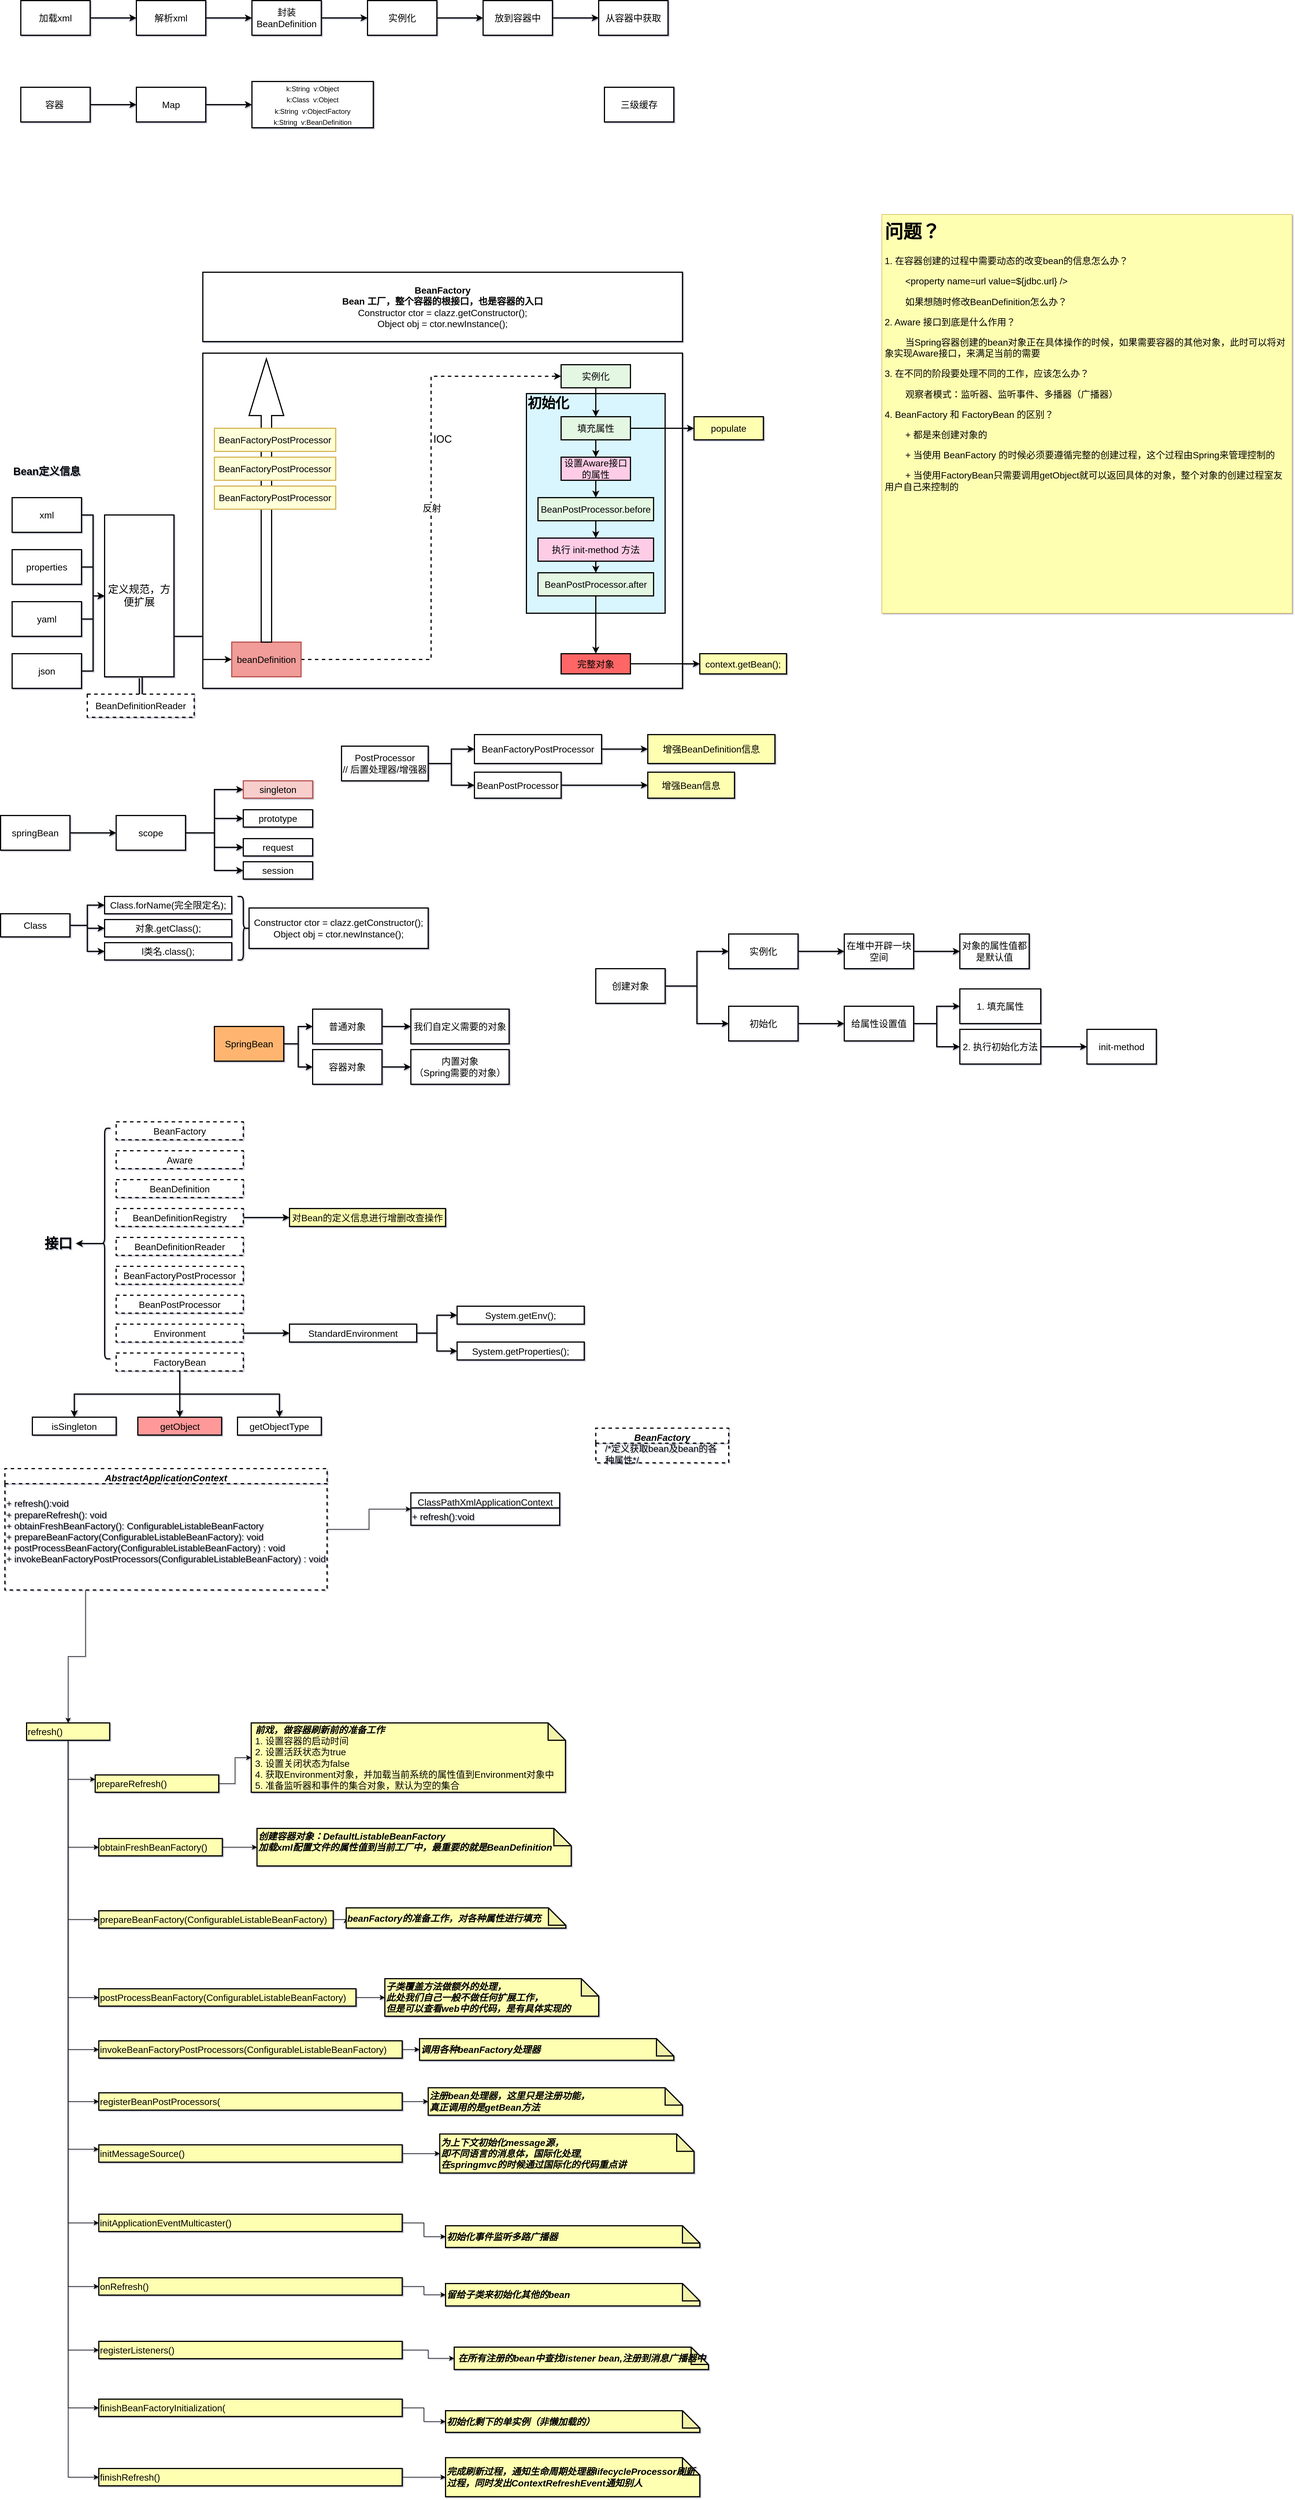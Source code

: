 <mxfile version="16.1.2" type="device"><diagram id="h94k3IBbYcfBOJpzbsNU" name="第 1 页"><mxGraphModel dx="2467" dy="1458" grid="1" gridSize="10" guides="1" tooltips="1" connect="1" arrows="1" fold="1" page="1" pageScale="1" pageWidth="99999900" pageHeight="9999900" background="#ffffff" math="0" shadow="1"><root><mxCell id="0"/><mxCell id="1" parent="0"/><mxCell id="xll1iTBEpc9FRPmBm3gU-3" value="" style="edgeStyle=orthogonalEdgeStyle;rounded=0;orthogonalLoop=1;jettySize=auto;html=1;strokeWidth=2;" parent="1" source="xll1iTBEpc9FRPmBm3gU-1" target="xll1iTBEpc9FRPmBm3gU-2" edge="1"><mxGeometry relative="1" as="geometry"/></mxCell><mxCell id="xll1iTBEpc9FRPmBm3gU-1" value="&lt;font style=&quot;font-size: 16px&quot;&gt;加载xml&lt;/font&gt;" style="rounded=0;whiteSpace=wrap;html=1;strokeWidth=2;" parent="1" vertex="1"><mxGeometry x="60" y="80" width="120" height="60" as="geometry"/></mxCell><mxCell id="xll1iTBEpc9FRPmBm3gU-5" value="" style="edgeStyle=orthogonalEdgeStyle;rounded=0;orthogonalLoop=1;jettySize=auto;html=1;fontSize=12;fillColor=default;strokeWidth=2;" parent="1" source="xll1iTBEpc9FRPmBm3gU-2" target="xll1iTBEpc9FRPmBm3gU-4" edge="1"><mxGeometry relative="1" as="geometry"/></mxCell><mxCell id="xll1iTBEpc9FRPmBm3gU-2" value="&lt;font style=&quot;font-size: 16px&quot;&gt;解析xml&lt;/font&gt;" style="whiteSpace=wrap;html=1;rounded=0;strokeWidth=2;" parent="1" vertex="1"><mxGeometry x="260" y="80" width="120" height="60" as="geometry"/></mxCell><mxCell id="xll1iTBEpc9FRPmBm3gU-7" value="" style="edgeStyle=orthogonalEdgeStyle;rounded=0;orthogonalLoop=1;jettySize=auto;html=1;fontSize=12;fillColor=default;strokeWidth=2;" parent="1" source="xll1iTBEpc9FRPmBm3gU-4" target="xll1iTBEpc9FRPmBm3gU-6" edge="1"><mxGeometry relative="1" as="geometry"/></mxCell><mxCell id="xll1iTBEpc9FRPmBm3gU-4" value="&lt;font style=&quot;font-size: 16px&quot;&gt;封装&lt;br&gt;BeanDefinition&lt;/font&gt;" style="whiteSpace=wrap;html=1;rounded=0;strokeWidth=2;" parent="1" vertex="1"><mxGeometry x="460" y="80" width="120" height="60" as="geometry"/></mxCell><mxCell id="xll1iTBEpc9FRPmBm3gU-9" value="" style="edgeStyle=orthogonalEdgeStyle;rounded=0;orthogonalLoop=1;jettySize=auto;html=1;fontSize=12;fillColor=default;strokeWidth=2;" parent="1" source="xll1iTBEpc9FRPmBm3gU-6" target="xll1iTBEpc9FRPmBm3gU-8" edge="1"><mxGeometry relative="1" as="geometry"/></mxCell><mxCell id="xll1iTBEpc9FRPmBm3gU-6" value="&lt;font style=&quot;font-size: 16px&quot;&gt;实例化&lt;/font&gt;" style="whiteSpace=wrap;html=1;rounded=0;strokeWidth=2;" parent="1" vertex="1"><mxGeometry x="660" y="80" width="120" height="60" as="geometry"/></mxCell><mxCell id="xll1iTBEpc9FRPmBm3gU-11" value="" style="edgeStyle=orthogonalEdgeStyle;rounded=0;orthogonalLoop=1;jettySize=auto;html=1;fontSize=12;fillColor=default;strokeWidth=2;" parent="1" source="xll1iTBEpc9FRPmBm3gU-8" target="xll1iTBEpc9FRPmBm3gU-10" edge="1"><mxGeometry relative="1" as="geometry"/></mxCell><mxCell id="xll1iTBEpc9FRPmBm3gU-8" value="&lt;font style=&quot;font-size: 16px&quot;&gt;放到容器中&lt;/font&gt;" style="whiteSpace=wrap;html=1;rounded=0;strokeWidth=2;" parent="1" vertex="1"><mxGeometry x="860" y="80" width="120" height="60" as="geometry"/></mxCell><mxCell id="xll1iTBEpc9FRPmBm3gU-10" value="&lt;font style=&quot;font-size: 16px&quot;&gt;从容器中获取&lt;/font&gt;" style="whiteSpace=wrap;html=1;rounded=0;strokeWidth=2;" parent="1" vertex="1"><mxGeometry x="1060" y="80" width="120" height="60" as="geometry"/></mxCell><mxCell id="xll1iTBEpc9FRPmBm3gU-15" value="" style="edgeStyle=orthogonalEdgeStyle;rounded=0;orthogonalLoop=1;jettySize=auto;html=1;fontFamily=Helvetica;fontSize=16;fontColor=default;strokeWidth=2;" parent="1" source="xll1iTBEpc9FRPmBm3gU-12" target="xll1iTBEpc9FRPmBm3gU-14" edge="1"><mxGeometry relative="1" as="geometry"/></mxCell><mxCell id="xll1iTBEpc9FRPmBm3gU-12" value="容器&lt;span style=&quot;white-space: pre&quot;&gt;&#9;&lt;/span&gt;" style="rounded=0;whiteSpace=wrap;html=1;fontFamily=Helvetica;fontSize=16;fontColor=default;strokeColor=default;fillColor=default;strokeWidth=2;" parent="1" vertex="1"><mxGeometry x="60" y="230" width="120" height="60" as="geometry"/></mxCell><mxCell id="xll1iTBEpc9FRPmBm3gU-18" value="" style="edgeStyle=orthogonalEdgeStyle;rounded=0;orthogonalLoop=1;jettySize=auto;html=1;fontFamily=Helvetica;fontSize=16;fontColor=default;strokeWidth=2;" parent="1" source="xll1iTBEpc9FRPmBm3gU-14" target="xll1iTBEpc9FRPmBm3gU-17" edge="1"><mxGeometry relative="1" as="geometry"/></mxCell><mxCell id="xll1iTBEpc9FRPmBm3gU-14" value="Map" style="rounded=0;whiteSpace=wrap;html=1;fontFamily=Helvetica;fontSize=16;fontColor=default;strokeColor=default;fillColor=default;strokeWidth=2;" parent="1" vertex="1"><mxGeometry x="260" y="230" width="120" height="60" as="geometry"/></mxCell><mxCell id="xll1iTBEpc9FRPmBm3gU-17" value="&lt;font style=&quot;font-size: 12px&quot;&gt;k:String&amp;nbsp; v:Object&lt;br&gt;k:Class&amp;nbsp; v:Object&lt;br&gt;k:String&amp;nbsp; v:ObjectFactory&lt;br&gt;k:String&amp;nbsp; v:BeanDefinition&lt;/font&gt;" style="rounded=0;whiteSpace=wrap;html=1;fontFamily=Helvetica;fontSize=16;fontColor=default;strokeColor=default;fillColor=default;strokeWidth=2;" parent="1" vertex="1"><mxGeometry x="460" y="220" width="210" height="80" as="geometry"/></mxCell><mxCell id="xll1iTBEpc9FRPmBm3gU-21" value="三级缓存" style="rounded=0;whiteSpace=wrap;html=1;fontFamily=Helvetica;fontSize=16;fontColor=default;strokeColor=default;fillColor=default;strokeWidth=2;" parent="1" vertex="1"><mxGeometry x="1070" y="230" width="120" height="60" as="geometry"/></mxCell><mxCell id="xll1iTBEpc9FRPmBm3gU-32" style="edgeStyle=orthogonalEdgeStyle;rounded=0;orthogonalLoop=1;jettySize=auto;html=1;exitX=1;exitY=0.5;exitDx=0;exitDy=0;entryX=0;entryY=0.5;entryDx=0;entryDy=0;fontFamily=Helvetica;fontSize=16;fontColor=default;strokeWidth=2;" parent="1" source="xll1iTBEpc9FRPmBm3gU-23" target="xll1iTBEpc9FRPmBm3gU-30" edge="1"><mxGeometry relative="1" as="geometry"/></mxCell><mxCell id="xll1iTBEpc9FRPmBm3gU-23" value="xml" style="rounded=0;whiteSpace=wrap;html=1;fontFamily=Helvetica;fontSize=16;fontColor=default;strokeColor=default;fillColor=default;strokeWidth=2;" parent="1" vertex="1"><mxGeometry x="45" y="940" width="120" height="60" as="geometry"/></mxCell><mxCell id="xll1iTBEpc9FRPmBm3gU-24" value="&lt;font style=&quot;font-size: 18px&quot;&gt;&lt;b&gt;Bean定义信息&lt;/b&gt;&lt;/font&gt;" style="text;html=1;strokeColor=none;fillColor=none;align=center;verticalAlign=middle;whiteSpace=wrap;rounded=0;fontFamily=Helvetica;fontSize=12;fontColor=default;strokeWidth=2;" parent="1" vertex="1"><mxGeometry x="45" y="880" width="120" height="30" as="geometry"/></mxCell><mxCell id="xll1iTBEpc9FRPmBm3gU-34" style="edgeStyle=orthogonalEdgeStyle;rounded=0;orthogonalLoop=1;jettySize=auto;html=1;exitX=1;exitY=0.5;exitDx=0;exitDy=0;entryX=0;entryY=0.5;entryDx=0;entryDy=0;fontFamily=Helvetica;fontSize=16;fontColor=default;strokeWidth=2;" parent="1" source="xll1iTBEpc9FRPmBm3gU-25" target="xll1iTBEpc9FRPmBm3gU-30" edge="1"><mxGeometry relative="1" as="geometry"/></mxCell><mxCell id="xll1iTBEpc9FRPmBm3gU-25" value="properties" style="rounded=0;whiteSpace=wrap;html=1;fontFamily=Helvetica;fontSize=16;fontColor=default;strokeColor=default;fillColor=default;strokeWidth=2;" parent="1" vertex="1"><mxGeometry x="45" y="1030" width="120" height="60" as="geometry"/></mxCell><mxCell id="xll1iTBEpc9FRPmBm3gU-36" style="edgeStyle=orthogonalEdgeStyle;rounded=0;orthogonalLoop=1;jettySize=auto;html=1;exitX=1;exitY=0.5;exitDx=0;exitDy=0;entryX=0;entryY=0.5;entryDx=0;entryDy=0;fontFamily=Helvetica;fontSize=16;fontColor=default;strokeWidth=2;" parent="1" source="xll1iTBEpc9FRPmBm3gU-26" target="xll1iTBEpc9FRPmBm3gU-30" edge="1"><mxGeometry relative="1" as="geometry"/></mxCell><mxCell id="xll1iTBEpc9FRPmBm3gU-26" value="yaml" style="rounded=0;whiteSpace=wrap;html=1;fontFamily=Helvetica;fontSize=16;fontColor=default;strokeColor=default;fillColor=default;strokeWidth=2;" parent="1" vertex="1"><mxGeometry x="45" y="1120" width="120" height="60" as="geometry"/></mxCell><mxCell id="xll1iTBEpc9FRPmBm3gU-27" value="IOC&lt;br&gt;&lt;br&gt;&lt;br&gt;&lt;br&gt;&lt;br&gt;&lt;br&gt;&lt;br&gt;&lt;br&gt;&lt;br&gt;&lt;br&gt;&lt;br&gt;&lt;br&gt;&lt;br&gt;&lt;br&gt;" style="rounded=0;whiteSpace=wrap;html=1;fontFamily=Helvetica;fontSize=18;fontColor=default;strokeColor=default;fillColor=default;align=center;strokeWidth=2;" parent="1" vertex="1"><mxGeometry x="375" y="690" width="830" height="580" as="geometry"/></mxCell><mxCell id="xll1iTBEpc9FRPmBm3gU-39" style="edgeStyle=orthogonalEdgeStyle;rounded=0;orthogonalLoop=1;jettySize=auto;html=1;exitX=1;exitY=0.5;exitDx=0;exitDy=0;entryX=0;entryY=0.5;entryDx=0;entryDy=0;fontFamily=Helvetica;fontSize=16;fontColor=default;strokeWidth=2;" parent="1" source="xll1iTBEpc9FRPmBm3gU-28" target="xll1iTBEpc9FRPmBm3gU-30" edge="1"><mxGeometry relative="1" as="geometry"/></mxCell><mxCell id="xll1iTBEpc9FRPmBm3gU-28" value="json" style="rounded=0;whiteSpace=wrap;html=1;fontFamily=Helvetica;fontSize=16;fontColor=default;strokeColor=default;fillColor=default;strokeWidth=2;" parent="1" vertex="1"><mxGeometry x="45" y="1210" width="120" height="60" as="geometry"/></mxCell><mxCell id="xll1iTBEpc9FRPmBm3gU-69" style="edgeStyle=orthogonalEdgeStyle;rounded=0;orthogonalLoop=1;jettySize=auto;html=1;exitX=1;exitY=0.5;exitDx=0;exitDy=0;entryX=0;entryY=0.5;entryDx=0;entryDy=0;fontFamily=Helvetica;fontSize=16;fontColor=default;strokeWidth=2;dashed=1;" parent="1" source="xll1iTBEpc9FRPmBm3gU-29" target="xll1iTBEpc9FRPmBm3gU-68" edge="1"><mxGeometry relative="1" as="geometry"/></mxCell><mxCell id="xll1iTBEpc9FRPmBm3gU-70" value="反射" style="edgeLabel;html=1;align=center;verticalAlign=middle;resizable=0;points=[];fontSize=16;fontFamily=Helvetica;fontColor=default;" parent="xll1iTBEpc9FRPmBm3gU-69" vertex="1" connectable="0"><mxGeometry x="0.038" y="-1" relative="1" as="geometry"><mxPoint y="1" as="offset"/></mxGeometry></mxCell><mxCell id="xll1iTBEpc9FRPmBm3gU-29" value="beanDefinition" style="rounded=0;whiteSpace=wrap;html=1;fontFamily=Helvetica;fontSize=16;strokeColor=#b85450;fillColor=#F19C99;strokeWidth=2;" parent="1" vertex="1"><mxGeometry x="425" y="1190" width="120" height="60" as="geometry"/></mxCell><mxCell id="xll1iTBEpc9FRPmBm3gU-41" style="edgeStyle=orthogonalEdgeStyle;rounded=0;orthogonalLoop=1;jettySize=auto;html=1;exitX=1;exitY=0.75;exitDx=0;exitDy=0;entryX=0;entryY=0.5;entryDx=0;entryDy=0;fontFamily=Helvetica;fontSize=16;fontColor=default;strokeWidth=2;" parent="1" source="xll1iTBEpc9FRPmBm3gU-30" target="xll1iTBEpc9FRPmBm3gU-29" edge="1"><mxGeometry relative="1" as="geometry"/></mxCell><mxCell id="xll1iTBEpc9FRPmBm3gU-121" style="edgeStyle=orthogonalEdgeStyle;rounded=0;orthogonalLoop=1;jettySize=auto;html=1;exitX=0.5;exitY=1;exitDx=0;exitDy=0;entryX=0.5;entryY=0;entryDx=0;entryDy=0;fontFamily=Helvetica;fontSize=16;fontColor=default;strokeWidth=2;shape=link;" parent="1" source="xll1iTBEpc9FRPmBm3gU-30" target="xll1iTBEpc9FRPmBm3gU-31" edge="1"><mxGeometry relative="1" as="geometry"/></mxCell><mxCell id="xll1iTBEpc9FRPmBm3gU-30" value="定义规范，方便扩展" style="rounded=0;whiteSpace=wrap;html=1;fontFamily=Helvetica;fontSize=18;fontColor=default;strokeColor=default;fillColor=default;strokeWidth=2;" parent="1" vertex="1"><mxGeometry x="205" y="970" width="120" height="280" as="geometry"/></mxCell><mxCell id="xll1iTBEpc9FRPmBm3gU-31" value="&lt;font style=&quot;font-size: 16px&quot;&gt;BeanDefinitionReader&lt;/font&gt;" style="rounded=0;whiteSpace=wrap;html=1;fontFamily=Helvetica;fontSize=18;fontColor=default;strokeColor=default;fillColor=default;strokeWidth=2;dashed=1;" parent="1" vertex="1"><mxGeometry x="175" y="1280" width="185" height="40" as="geometry"/></mxCell><mxCell id="xll1iTBEpc9FRPmBm3gU-44" value="" style="edgeStyle=orthogonalEdgeStyle;rounded=0;orthogonalLoop=1;jettySize=auto;html=1;fontFamily=Helvetica;fontSize=16;fontColor=default;strokeWidth=2;" parent="1" source="xll1iTBEpc9FRPmBm3gU-42" target="xll1iTBEpc9FRPmBm3gU-43" edge="1"><mxGeometry relative="1" as="geometry"/></mxCell><mxCell id="xll1iTBEpc9FRPmBm3gU-42" value="springBean" style="rounded=0;whiteSpace=wrap;html=1;fontFamily=Helvetica;fontSize=16;fontColor=default;strokeColor=default;fillColor=default;strokeWidth=2;" parent="1" vertex="1"><mxGeometry x="25" y="1490" width="120" height="60" as="geometry"/></mxCell><mxCell id="xll1iTBEpc9FRPmBm3gU-50" value="" style="edgeStyle=orthogonalEdgeStyle;rounded=0;orthogonalLoop=1;jettySize=auto;html=1;fontFamily=Helvetica;fontSize=16;fontColor=default;strokeWidth=2;" parent="1" source="xll1iTBEpc9FRPmBm3gU-43" target="xll1iTBEpc9FRPmBm3gU-49" edge="1"><mxGeometry relative="1" as="geometry"/></mxCell><mxCell id="xll1iTBEpc9FRPmBm3gU-54" style="edgeStyle=orthogonalEdgeStyle;rounded=0;orthogonalLoop=1;jettySize=auto;html=1;exitX=1;exitY=0.5;exitDx=0;exitDy=0;entryX=0;entryY=0.5;entryDx=0;entryDy=0;fontFamily=Helvetica;fontSize=16;fontColor=default;strokeWidth=2;" parent="1" source="xll1iTBEpc9FRPmBm3gU-43" target="xll1iTBEpc9FRPmBm3gU-51" edge="1"><mxGeometry relative="1" as="geometry"/></mxCell><mxCell id="xll1iTBEpc9FRPmBm3gU-55" style="edgeStyle=orthogonalEdgeStyle;rounded=0;orthogonalLoop=1;jettySize=auto;html=1;exitX=1;exitY=0.5;exitDx=0;exitDy=0;entryX=0;entryY=0.5;entryDx=0;entryDy=0;fontFamily=Helvetica;fontSize=16;fontColor=default;strokeWidth=2;" parent="1" source="xll1iTBEpc9FRPmBm3gU-43" target="xll1iTBEpc9FRPmBm3gU-53" edge="1"><mxGeometry relative="1" as="geometry"/></mxCell><mxCell id="xll1iTBEpc9FRPmBm3gU-65" value="" style="edgeStyle=orthogonalEdgeStyle;rounded=0;orthogonalLoop=1;jettySize=auto;html=1;fontFamily=Helvetica;fontSize=16;fontColor=default;strokeWidth=2;" parent="1" source="xll1iTBEpc9FRPmBm3gU-43" target="xll1iTBEpc9FRPmBm3gU-51" edge="1"><mxGeometry relative="1" as="geometry"/></mxCell><mxCell id="xll1iTBEpc9FRPmBm3gU-66" style="edgeStyle=orthogonalEdgeStyle;rounded=0;orthogonalLoop=1;jettySize=auto;html=1;exitX=1;exitY=0.5;exitDx=0;exitDy=0;entryX=0;entryY=0.5;entryDx=0;entryDy=0;fontFamily=Helvetica;fontSize=16;fontColor=default;strokeWidth=2;" parent="1" source="xll1iTBEpc9FRPmBm3gU-43" target="xll1iTBEpc9FRPmBm3gU-45" edge="1"><mxGeometry relative="1" as="geometry"/></mxCell><mxCell id="xll1iTBEpc9FRPmBm3gU-43" value="scope" style="rounded=0;whiteSpace=wrap;html=1;fontFamily=Helvetica;fontSize=16;fontColor=default;strokeColor=default;fillColor=default;strokeWidth=2;" parent="1" vertex="1"><mxGeometry x="225" y="1490" width="120" height="60" as="geometry"/></mxCell><mxCell id="xll1iTBEpc9FRPmBm3gU-45" value="singleton" style="rounded=0;whiteSpace=wrap;html=1;fontFamily=Helvetica;fontSize=16;strokeColor=#b85450;fillColor=#f8cecc;strokeWidth=2;" parent="1" vertex="1"><mxGeometry x="445" y="1430" width="120" height="30" as="geometry"/></mxCell><mxCell id="xll1iTBEpc9FRPmBm3gU-49" value="prototype" style="rounded=0;whiteSpace=wrap;html=1;fontFamily=Helvetica;fontSize=16;fontColor=default;strokeColor=default;fillColor=default;strokeWidth=2;" parent="1" vertex="1"><mxGeometry x="445" y="1480" width="120" height="30" as="geometry"/></mxCell><mxCell id="xll1iTBEpc9FRPmBm3gU-51" value="request" style="rounded=0;whiteSpace=wrap;html=1;fontFamily=Helvetica;fontSize=16;fontColor=default;strokeColor=default;fillColor=default;strokeWidth=2;" parent="1" vertex="1"><mxGeometry x="445" y="1530" width="120" height="30" as="geometry"/></mxCell><mxCell id="xll1iTBEpc9FRPmBm3gU-53" value="session" style="rounded=0;whiteSpace=wrap;html=1;fontFamily=Helvetica;fontSize=16;fontColor=default;strokeColor=default;fillColor=default;strokeWidth=2;" parent="1" vertex="1"><mxGeometry x="445" y="1570" width="120" height="30" as="geometry"/></mxCell><mxCell id="xll1iTBEpc9FRPmBm3gU-58" value="" style="edgeStyle=orthogonalEdgeStyle;rounded=0;orthogonalLoop=1;jettySize=auto;html=1;fontFamily=Helvetica;fontSize=16;fontColor=default;strokeWidth=2;" parent="1" source="xll1iTBEpc9FRPmBm3gU-56" target="xll1iTBEpc9FRPmBm3gU-57" edge="1"><mxGeometry relative="1" as="geometry"/></mxCell><mxCell id="xll1iTBEpc9FRPmBm3gU-61" style="edgeStyle=orthogonalEdgeStyle;rounded=0;orthogonalLoop=1;jettySize=auto;html=1;exitX=1;exitY=0.5;exitDx=0;exitDy=0;entryX=0;entryY=0.5;entryDx=0;entryDy=0;fontFamily=Helvetica;fontSize=16;fontColor=default;strokeWidth=2;" parent="1" source="xll1iTBEpc9FRPmBm3gU-56" target="xll1iTBEpc9FRPmBm3gU-59" edge="1"><mxGeometry relative="1" as="geometry"/></mxCell><mxCell id="xll1iTBEpc9FRPmBm3gU-62" style="edgeStyle=orthogonalEdgeStyle;rounded=0;orthogonalLoop=1;jettySize=auto;html=1;exitX=1;exitY=0.5;exitDx=0;exitDy=0;entryX=0;entryY=0.5;entryDx=0;entryDy=0;fontFamily=Helvetica;fontSize=16;fontColor=default;strokeWidth=2;" parent="1" source="xll1iTBEpc9FRPmBm3gU-56" target="xll1iTBEpc9FRPmBm3gU-60" edge="1"><mxGeometry relative="1" as="geometry"/></mxCell><mxCell id="xll1iTBEpc9FRPmBm3gU-56" value="Class" style="rounded=0;whiteSpace=wrap;html=1;fontFamily=Helvetica;fontSize=16;fontColor=default;strokeColor=default;strokeWidth=2;fillColor=default;" parent="1" vertex="1"><mxGeometry x="25" y="1660" width="120" height="40" as="geometry"/></mxCell><mxCell id="xll1iTBEpc9FRPmBm3gU-57" value="Class.forName(完全限定名);" style="rounded=0;whiteSpace=wrap;html=1;fontFamily=Helvetica;fontSize=16;fontColor=default;strokeColor=default;strokeWidth=2;fillColor=default;" parent="1" vertex="1"><mxGeometry x="205" y="1630" width="220" height="30" as="geometry"/></mxCell><mxCell id="xll1iTBEpc9FRPmBm3gU-59" value="对象.getClass();" style="rounded=0;whiteSpace=wrap;html=1;fontFamily=Helvetica;fontSize=16;fontColor=default;strokeColor=default;strokeWidth=2;fillColor=default;" parent="1" vertex="1"><mxGeometry x="205" y="1670" width="220" height="30" as="geometry"/></mxCell><mxCell id="xll1iTBEpc9FRPmBm3gU-60" value="l类名.class();" style="rounded=0;whiteSpace=wrap;html=1;fontFamily=Helvetica;fontSize=16;fontColor=default;strokeColor=default;strokeWidth=2;fillColor=default;" parent="1" vertex="1"><mxGeometry x="205" y="1710" width="220" height="30" as="geometry"/></mxCell><mxCell id="xll1iTBEpc9FRPmBm3gU-63" value="" style="shape=curlyBracket;whiteSpace=wrap;html=1;rounded=1;flipH=1;fontFamily=Helvetica;fontSize=16;fontColor=default;strokeColor=default;strokeWidth=2;fillColor=default;" parent="1" vertex="1"><mxGeometry x="435" y="1630" width="20" height="110" as="geometry"/></mxCell><mxCell id="xll1iTBEpc9FRPmBm3gU-64" value="Constructor ctor = clazz.getConstructor();&lt;br&gt;Object obj = ctor.newInstance();" style="rounded=0;whiteSpace=wrap;html=1;fontFamily=Helvetica;fontSize=16;fontColor=default;strokeColor=default;strokeWidth=2;fillColor=default;" parent="1" vertex="1"><mxGeometry x="455" y="1650" width="310" height="70" as="geometry"/></mxCell><mxCell id="xll1iTBEpc9FRPmBm3gU-67" value="&lt;b&gt;BeanFactory&lt;br&gt;Bean 工厂，整个容器的根接口，也是容器的入口&lt;br&gt;&lt;/b&gt;Constructor ctor = clazz.getConstructor();&lt;br&gt;Object obj = ctor.newInstance();&lt;b&gt;&lt;br&gt;&lt;/b&gt;" style="rounded=0;whiteSpace=wrap;html=1;fontFamily=Helvetica;fontSize=16;fontColor=default;strokeColor=default;strokeWidth=2;fillColor=default;" parent="1" vertex="1"><mxGeometry x="375" y="550" width="830" height="120" as="geometry"/></mxCell><mxCell id="xll1iTBEpc9FRPmBm3gU-68" value="实例化" style="rounded=0;whiteSpace=wrap;html=1;fontFamily=Helvetica;fontSize=16;fontColor=default;strokeColor=default;fillColor=#E3F7E2;strokeWidth=2;" parent="1" vertex="1"><mxGeometry x="995" y="710" width="120" height="40" as="geometry"/></mxCell><mxCell id="xll1iTBEpc9FRPmBm3gU-71" value="&lt;p style=&quot;line-height: 0&quot;&gt;&lt;/p&gt;&lt;h1&gt;问题？&lt;/h1&gt;&lt;p&gt;1. 在容器创建的过程中需要动态的改变bean的信息怎么办？&lt;/p&gt;&lt;p&gt;&lt;span style=&quot;white-space: pre&quot;&gt;&#9;&lt;/span&gt;&amp;lt;property name=url value=${jdbc.url} /&amp;gt;&lt;br&gt;&lt;/p&gt;&lt;p&gt;&lt;span style=&quot;white-space: pre&quot;&gt;&#9;&lt;/span&gt;如果想随时修改BeanDefinition怎么办？&lt;br&gt;&lt;/p&gt;&lt;p&gt;2. Aware 接口到底是什么作用？&lt;/p&gt;&lt;p&gt;&lt;span style=&quot;white-space: pre&quot;&gt;&#9;&lt;/span&gt;当Spring容器创建的bean对象正在具体操作的时候，如果需要容器的其他对象，此时可以将对象实现Aware接口，来满足当前的需要&lt;br&gt;&lt;/p&gt;&lt;p&gt;3. 在不同的阶段要处理不同的工作，应该怎么办？&lt;/p&gt;&lt;p&gt;&lt;span style=&quot;white-space: pre&quot;&gt;&#9;&lt;/span&gt;观察者模式：监听器、监听事件、多播器（广播器）&lt;br&gt;&lt;/p&gt;&lt;p&gt;4. BeanFactory 和 FactoryBean 的区别？&lt;/p&gt;&lt;p&gt;&lt;span style=&quot;white-space: pre&quot;&gt;&#9;&lt;/span&gt;+ 都是来创建对象的&lt;br&gt;&lt;/p&gt;&lt;p&gt;&lt;span style=&quot;white-space: pre&quot;&gt;&#9;&lt;/span&gt;+ 当使用 BeanFactory 的时候必须要遵循完整的创建过程，这个过程由Spring来管理控制的&lt;br&gt;&lt;/p&gt;&lt;p&gt;&lt;span style=&quot;white-space: pre&quot;&gt;&#9;&lt;/span&gt;+ 当使用FactoryBean只需要调用getObject就可以返回具体的对象，整个对象的创建过程室友用户自己来控制的&lt;br&gt;&lt;/p&gt;&lt;p&gt;&lt;/p&gt;" style="text;html=1;strokeColor=#d6b656;fillColor=#FFFFB2;spacing=5;spacingTop=-20;whiteSpace=wrap;overflow=hidden;rounded=0;fontFamily=Helvetica;fontSize=16;" parent="1" vertex="1"><mxGeometry x="1550" y="450" width="710" height="690" as="geometry"/></mxCell><mxCell id="xll1iTBEpc9FRPmBm3gU-72" value="" style="shape=singleArrow;direction=north;whiteSpace=wrap;html=1;rounded=0;fontFamily=Helvetica;fontSize=16;fontColor=default;strokeColor=default;strokeWidth=2;fillColor=none;" parent="1" vertex="1"><mxGeometry x="455" y="700" width="60" height="490" as="geometry"/></mxCell><mxCell id="xll1iTBEpc9FRPmBm3gU-73" value="BeanFactoryPostProcessor" style="rounded=0;whiteSpace=wrap;html=1;fontFamily=Helvetica;fontSize=16;strokeColor=#d6b656;fillColor=#FFFFD9;strokeWidth=2;" parent="1" vertex="1"><mxGeometry x="395" y="820" width="210" height="40" as="geometry"/></mxCell><mxCell id="xll1iTBEpc9FRPmBm3gU-76" value="" style="edgeStyle=orthogonalEdgeStyle;rounded=0;orthogonalLoop=1;jettySize=auto;html=1;fontFamily=Helvetica;fontSize=16;fontColor=default;strokeWidth=2;" parent="1" source="xll1iTBEpc9FRPmBm3gU-74" target="xll1iTBEpc9FRPmBm3gU-75" edge="1"><mxGeometry relative="1" as="geometry"/></mxCell><mxCell id="xll1iTBEpc9FRPmBm3gU-78" value="" style="edgeStyle=orthogonalEdgeStyle;rounded=0;orthogonalLoop=1;jettySize=auto;html=1;fontFamily=Helvetica;fontSize=16;fontColor=default;strokeWidth=2;" parent="1" source="xll1iTBEpc9FRPmBm3gU-74" target="xll1iTBEpc9FRPmBm3gU-77" edge="1"><mxGeometry relative="1" as="geometry"/></mxCell><mxCell id="xll1iTBEpc9FRPmBm3gU-74" value="PostProcessor&lt;br&gt;// 后置处理器/增强器" style="rounded=0;whiteSpace=wrap;html=1;fontFamily=Helvetica;fontSize=16;fontColor=default;strokeColor=default;fillColor=default;strokeWidth=2;" parent="1" vertex="1"><mxGeometry x="615" y="1370" width="150" height="60" as="geometry"/></mxCell><mxCell id="xll1iTBEpc9FRPmBm3gU-80" value="" style="edgeStyle=orthogonalEdgeStyle;rounded=0;orthogonalLoop=1;jettySize=auto;html=1;fontFamily=Helvetica;fontSize=16;fontColor=default;strokeWidth=2;" parent="1" source="xll1iTBEpc9FRPmBm3gU-75" target="xll1iTBEpc9FRPmBm3gU-79" edge="1"><mxGeometry relative="1" as="geometry"/></mxCell><mxCell id="xll1iTBEpc9FRPmBm3gU-75" value="BeanFactoryPostProcessor" style="rounded=0;whiteSpace=wrap;html=1;fontFamily=Helvetica;fontSize=16;fontColor=default;strokeColor=default;fillColor=default;strokeWidth=2;" parent="1" vertex="1"><mxGeometry x="845" y="1350" width="220" height="50" as="geometry"/></mxCell><mxCell id="xll1iTBEpc9FRPmBm3gU-82" value="" style="edgeStyle=orthogonalEdgeStyle;rounded=0;orthogonalLoop=1;jettySize=auto;html=1;fontFamily=Helvetica;fontSize=16;fontColor=default;strokeWidth=2;" parent="1" source="xll1iTBEpc9FRPmBm3gU-77" target="xll1iTBEpc9FRPmBm3gU-81" edge="1"><mxGeometry relative="1" as="geometry"/></mxCell><mxCell id="xll1iTBEpc9FRPmBm3gU-77" value="BeanPostProcessor" style="rounded=0;whiteSpace=wrap;html=1;fontFamily=Helvetica;fontSize=16;fontColor=default;strokeColor=default;fillColor=default;strokeWidth=2;" parent="1" vertex="1"><mxGeometry x="845" y="1415" width="150" height="45" as="geometry"/></mxCell><mxCell id="xll1iTBEpc9FRPmBm3gU-79" value="增强BeanDefinition信息" style="rounded=0;whiteSpace=wrap;html=1;fontFamily=Helvetica;fontSize=16;strokeColor=default;fillColor=#FFFFB2;strokeWidth=2;" parent="1" vertex="1"><mxGeometry x="1145" y="1350" width="220" height="50" as="geometry"/></mxCell><mxCell id="xll1iTBEpc9FRPmBm3gU-81" value="增强Bean信息" style="rounded=0;whiteSpace=wrap;html=1;fontFamily=Helvetica;fontSize=16;strokeColor=default;fillColor=#FFFFB2;strokeWidth=2;" parent="1" vertex="1"><mxGeometry x="1145" y="1415" width="150" height="45" as="geometry"/></mxCell><mxCell id="xll1iTBEpc9FRPmBm3gU-83" value="BeanFactoryPostProcessor" style="rounded=0;whiteSpace=wrap;html=1;fontFamily=Helvetica;fontSize=16;fontColor=default;strokeColor=#d6b656;fillColor=#FFFFD9;strokeWidth=2;" parent="1" vertex="1"><mxGeometry x="395" y="870" width="210" height="40" as="geometry"/></mxCell><mxCell id="xll1iTBEpc9FRPmBm3gU-84" value="BeanFactoryPostProcessor" style="rounded=0;whiteSpace=wrap;html=1;fontFamily=Helvetica;fontSize=16;fontColor=default;strokeColor=#d6b656;fillColor=#FFFFD9;strokeWidth=2;" parent="1" vertex="1"><mxGeometry x="395" y="920" width="210" height="40" as="geometry"/></mxCell><mxCell id="xll1iTBEpc9FRPmBm3gU-88" value="" style="edgeStyle=orthogonalEdgeStyle;rounded=0;orthogonalLoop=1;jettySize=auto;html=1;fontFamily=Helvetica;fontSize=16;fontColor=default;strokeWidth=2;" parent="1" source="xll1iTBEpc9FRPmBm3gU-85" target="xll1iTBEpc9FRPmBm3gU-87" edge="1"><mxGeometry relative="1" as="geometry"/></mxCell><mxCell id="xll1iTBEpc9FRPmBm3gU-85" value="实例化" style="rounded=0;whiteSpace=wrap;html=1;fontFamily=Helvetica;fontSize=16;fontColor=default;strokeColor=default;fillColor=default;strokeWidth=2;" parent="1" vertex="1"><mxGeometry x="1285" y="1695" width="120" height="60" as="geometry"/></mxCell><mxCell id="xll1iTBEpc9FRPmBm3gU-92" value="" style="edgeStyle=orthogonalEdgeStyle;rounded=0;orthogonalLoop=1;jettySize=auto;html=1;fontFamily=Helvetica;fontSize=16;fontColor=default;strokeWidth=2;" parent="1" source="xll1iTBEpc9FRPmBm3gU-86" target="xll1iTBEpc9FRPmBm3gU-91" edge="1"><mxGeometry relative="1" as="geometry"/></mxCell><mxCell id="xll1iTBEpc9FRPmBm3gU-86" value="初始化" style="rounded=0;whiteSpace=wrap;html=1;fontFamily=Helvetica;fontSize=16;fontColor=default;strokeColor=default;fillColor=default;strokeWidth=2;" parent="1" vertex="1"><mxGeometry x="1285" y="1820" width="120" height="60" as="geometry"/></mxCell><mxCell id="xll1iTBEpc9FRPmBm3gU-90" value="" style="edgeStyle=orthogonalEdgeStyle;rounded=0;orthogonalLoop=1;jettySize=auto;html=1;fontFamily=Helvetica;fontSize=16;fontColor=default;strokeWidth=2;" parent="1" source="xll1iTBEpc9FRPmBm3gU-87" target="xll1iTBEpc9FRPmBm3gU-89" edge="1"><mxGeometry relative="1" as="geometry"/></mxCell><mxCell id="xll1iTBEpc9FRPmBm3gU-87" value="在堆中开辟一块空间" style="rounded=0;whiteSpace=wrap;html=1;fontFamily=Helvetica;fontSize=16;fontColor=default;strokeColor=default;fillColor=default;strokeWidth=2;" parent="1" vertex="1"><mxGeometry x="1485" y="1695" width="120" height="60" as="geometry"/></mxCell><mxCell id="xll1iTBEpc9FRPmBm3gU-89" value="对象的属性值都是默认值" style="rounded=0;whiteSpace=wrap;html=1;fontFamily=Helvetica;fontSize=16;fontColor=default;strokeColor=default;fillColor=default;strokeWidth=2;" parent="1" vertex="1"><mxGeometry x="1685" y="1695" width="120" height="60" as="geometry"/></mxCell><mxCell id="xll1iTBEpc9FRPmBm3gU-94" value="" style="edgeStyle=orthogonalEdgeStyle;rounded=0;orthogonalLoop=1;jettySize=auto;html=1;fontFamily=Helvetica;fontSize=16;fontColor=default;strokeWidth=2;" parent="1" source="xll1iTBEpc9FRPmBm3gU-91" target="xll1iTBEpc9FRPmBm3gU-93" edge="1"><mxGeometry relative="1" as="geometry"/></mxCell><mxCell id="xll1iTBEpc9FRPmBm3gU-96" value="" style="edgeStyle=orthogonalEdgeStyle;rounded=0;orthogonalLoop=1;jettySize=auto;html=1;fontFamily=Helvetica;fontSize=16;fontColor=default;strokeWidth=2;" parent="1" source="xll1iTBEpc9FRPmBm3gU-91" target="xll1iTBEpc9FRPmBm3gU-95" edge="1"><mxGeometry relative="1" as="geometry"/></mxCell><mxCell id="xll1iTBEpc9FRPmBm3gU-91" value="给属性设置值" style="rounded=0;whiteSpace=wrap;html=1;fontFamily=Helvetica;fontSize=16;fontColor=default;strokeColor=default;fillColor=default;strokeWidth=2;" parent="1" vertex="1"><mxGeometry x="1485" y="1820" width="120" height="60" as="geometry"/></mxCell><mxCell id="xll1iTBEpc9FRPmBm3gU-93" value="1. 填充属性" style="rounded=0;whiteSpace=wrap;html=1;fontFamily=Helvetica;fontSize=16;fontColor=default;strokeColor=default;fillColor=default;strokeWidth=2;" parent="1" vertex="1"><mxGeometry x="1685" y="1790" width="140" height="60" as="geometry"/></mxCell><mxCell id="xll1iTBEpc9FRPmBm3gU-98" value="" style="edgeStyle=orthogonalEdgeStyle;rounded=0;orthogonalLoop=1;jettySize=auto;html=1;fontFamily=Helvetica;fontSize=16;fontColor=default;strokeWidth=2;" parent="1" source="xll1iTBEpc9FRPmBm3gU-95" target="xll1iTBEpc9FRPmBm3gU-97" edge="1"><mxGeometry relative="1" as="geometry"/></mxCell><mxCell id="xll1iTBEpc9FRPmBm3gU-95" value="2. 执行初始化方法" style="rounded=0;whiteSpace=wrap;html=1;fontFamily=Helvetica;fontSize=16;fontColor=default;strokeColor=default;fillColor=default;strokeWidth=2;" parent="1" vertex="1"><mxGeometry x="1685" y="1860" width="140" height="60" as="geometry"/></mxCell><mxCell id="xll1iTBEpc9FRPmBm3gU-97" value="init-method" style="rounded=0;whiteSpace=wrap;html=1;fontFamily=Helvetica;fontSize=16;fontColor=default;strokeColor=default;fillColor=default;strokeWidth=2;" parent="1" vertex="1"><mxGeometry x="1905" y="1860" width="120" height="60" as="geometry"/></mxCell><mxCell id="xll1iTBEpc9FRPmBm3gU-100" style="edgeStyle=orthogonalEdgeStyle;rounded=0;orthogonalLoop=1;jettySize=auto;html=1;exitX=1;exitY=0.5;exitDx=0;exitDy=0;entryX=0;entryY=0.5;entryDx=0;entryDy=0;fontFamily=Helvetica;fontSize=16;fontColor=default;strokeWidth=2;" parent="1" source="xll1iTBEpc9FRPmBm3gU-99" target="xll1iTBEpc9FRPmBm3gU-85" edge="1"><mxGeometry relative="1" as="geometry"/></mxCell><mxCell id="xll1iTBEpc9FRPmBm3gU-101" style="edgeStyle=orthogonalEdgeStyle;rounded=0;orthogonalLoop=1;jettySize=auto;html=1;exitX=1;exitY=0.5;exitDx=0;exitDy=0;entryX=0;entryY=0.5;entryDx=0;entryDy=0;fontFamily=Helvetica;fontSize=16;fontColor=default;strokeWidth=2;" parent="1" source="xll1iTBEpc9FRPmBm3gU-99" target="xll1iTBEpc9FRPmBm3gU-86" edge="1"><mxGeometry relative="1" as="geometry"/></mxCell><mxCell id="xll1iTBEpc9FRPmBm3gU-99" value="创建对象" style="rounded=0;whiteSpace=wrap;html=1;fontFamily=Helvetica;fontSize=16;fontColor=default;strokeColor=default;fillColor=default;strokeWidth=2;" parent="1" vertex="1"><mxGeometry x="1055" y="1755" width="120" height="60" as="geometry"/></mxCell><mxCell id="xll1iTBEpc9FRPmBm3gU-117" value="context.getBean();" style="rounded=0;whiteSpace=wrap;html=1;fontFamily=Helvetica;fontSize=16;fontColor=default;strokeColor=default;fillColor=#FFFFB2;strokeWidth=2;" parent="1" vertex="1"><mxGeometry x="1235" y="1210" width="150" height="35" as="geometry"/></mxCell><mxCell id="xll1iTBEpc9FRPmBm3gU-119" value="populate" style="rounded=0;whiteSpace=wrap;html=1;fontFamily=Helvetica;fontSize=16;fontColor=default;strokeColor=default;fillColor=#FFFFB2;strokeWidth=2;" parent="1" vertex="1"><mxGeometry x="1225" y="800" width="120" height="40" as="geometry"/></mxCell><mxCell id="xll1iTBEpc9FRPmBm3gU-122" value="&lt;font style=&quot;font-size: 24px&quot;&gt;&lt;b&gt;初始化&lt;br&gt;&lt;br&gt;&lt;br&gt;&lt;br&gt;&lt;br&gt;&lt;br&gt;&lt;br&gt;&lt;br&gt;&lt;br&gt;&lt;br&gt;&lt;br&gt;&lt;br&gt;&lt;/b&gt;&lt;br&gt;&lt;/font&gt;" style="rounded=0;whiteSpace=wrap;html=1;fontFamily=Helvetica;fontSize=16;fontColor=default;strokeColor=default;strokeWidth=2;fillColor=#D9F6FF;align=left;" parent="1" vertex="1"><mxGeometry x="935" y="760" width="240" height="380" as="geometry"/></mxCell><mxCell id="xll1iTBEpc9FRPmBm3gU-118" value="" style="edgeStyle=orthogonalEdgeStyle;rounded=0;orthogonalLoop=1;jettySize=auto;html=1;fontFamily=Helvetica;fontSize=16;fontColor=default;strokeWidth=2;" parent="1" source="xll1iTBEpc9FRPmBm3gU-102" target="xll1iTBEpc9FRPmBm3gU-117" edge="1"><mxGeometry relative="1" as="geometry"/></mxCell><mxCell id="xll1iTBEpc9FRPmBm3gU-102" value="完整对象" style="rounded=0;whiteSpace=wrap;html=1;fontFamily=Helvetica;fontSize=16;fontColor=default;strokeColor=default;fillColor=#FF6666;strokeWidth=2;" parent="1" vertex="1"><mxGeometry x="995" y="1210" width="120" height="35" as="geometry"/></mxCell><mxCell id="xll1iTBEpc9FRPmBm3gU-108" value="" style="edgeStyle=orthogonalEdgeStyle;rounded=0;orthogonalLoop=1;jettySize=auto;html=1;fontFamily=Helvetica;fontSize=16;fontColor=default;strokeWidth=2;" parent="1" source="xll1iTBEpc9FRPmBm3gU-103" target="xll1iTBEpc9FRPmBm3gU-107" edge="1"><mxGeometry relative="1" as="geometry"/></mxCell><mxCell id="xll1iTBEpc9FRPmBm3gU-120" value="" style="edgeStyle=orthogonalEdgeStyle;rounded=0;orthogonalLoop=1;jettySize=auto;html=1;fontFamily=Helvetica;fontSize=16;fontColor=default;strokeWidth=2;" parent="1" source="xll1iTBEpc9FRPmBm3gU-103" target="xll1iTBEpc9FRPmBm3gU-119" edge="1"><mxGeometry relative="1" as="geometry"/></mxCell><mxCell id="xll1iTBEpc9FRPmBm3gU-103" value="填充属性" style="rounded=0;whiteSpace=wrap;html=1;fontFamily=Helvetica;fontSize=16;fontColor=default;strokeColor=default;fillColor=#E3F7E2;strokeWidth=2;" parent="1" vertex="1"><mxGeometry x="995" y="800" width="120" height="40" as="geometry"/></mxCell><mxCell id="xll1iTBEpc9FRPmBm3gU-110" value="" style="edgeStyle=orthogonalEdgeStyle;rounded=0;orthogonalLoop=1;jettySize=auto;html=1;fontFamily=Helvetica;fontSize=16;fontColor=default;strokeWidth=2;" parent="1" source="xll1iTBEpc9FRPmBm3gU-107" target="xll1iTBEpc9FRPmBm3gU-109" edge="1"><mxGeometry relative="1" as="geometry"/></mxCell><mxCell id="xll1iTBEpc9FRPmBm3gU-107" value="设置Aware接口的属性" style="rounded=0;whiteSpace=wrap;html=1;fontFamily=Helvetica;fontSize=16;fontColor=default;strokeColor=default;fillColor=#FFCCE6;strokeWidth=2;" parent="1" vertex="1"><mxGeometry x="995" y="870" width="120" height="40" as="geometry"/></mxCell><mxCell id="xll1iTBEpc9FRPmBm3gU-114" value="" style="edgeStyle=orthogonalEdgeStyle;rounded=0;orthogonalLoop=1;jettySize=auto;html=1;fontFamily=Helvetica;fontSize=16;fontColor=default;strokeWidth=2;" parent="1" source="xll1iTBEpc9FRPmBm3gU-109" target="xll1iTBEpc9FRPmBm3gU-113" edge="1"><mxGeometry relative="1" as="geometry"/></mxCell><mxCell id="xll1iTBEpc9FRPmBm3gU-109" value="BeanPostProcessor.before" style="rounded=0;whiteSpace=wrap;html=1;fontFamily=Helvetica;fontSize=16;fontColor=default;strokeColor=default;fillColor=#E3F7E2;strokeWidth=2;" parent="1" vertex="1"><mxGeometry x="955" y="940" width="200" height="40" as="geometry"/></mxCell><mxCell id="xll1iTBEpc9FRPmBm3gU-111" value="BeanPostProcessor.after" style="rounded=0;whiteSpace=wrap;html=1;fontFamily=Helvetica;fontSize=16;fontColor=default;strokeColor=default;fillColor=#E3F7E2;strokeWidth=2;" parent="1" vertex="1"><mxGeometry x="955" y="1070" width="200" height="40" as="geometry"/></mxCell><mxCell id="xll1iTBEpc9FRPmBm3gU-115" style="edgeStyle=orthogonalEdgeStyle;rounded=0;orthogonalLoop=1;jettySize=auto;html=1;exitX=0.5;exitY=1;exitDx=0;exitDy=0;entryX=0.5;entryY=0;entryDx=0;entryDy=0;fontFamily=Helvetica;fontSize=16;fontColor=default;strokeWidth=2;" parent="1" source="xll1iTBEpc9FRPmBm3gU-113" target="xll1iTBEpc9FRPmBm3gU-111" edge="1"><mxGeometry relative="1" as="geometry"/></mxCell><mxCell id="xll1iTBEpc9FRPmBm3gU-113" value="执行 init-method 方法" style="rounded=0;whiteSpace=wrap;html=1;fontFamily=Helvetica;fontSize=16;fontColor=default;strokeColor=default;fillColor=#FFCCE6;strokeWidth=2;" parent="1" vertex="1"><mxGeometry x="955" y="1010" width="200" height="40" as="geometry"/></mxCell><mxCell id="xll1iTBEpc9FRPmBm3gU-105" style="edgeStyle=orthogonalEdgeStyle;rounded=0;orthogonalLoop=1;jettySize=auto;html=1;exitX=0.5;exitY=1;exitDx=0;exitDy=0;entryX=0.5;entryY=0;entryDx=0;entryDy=0;fontFamily=Helvetica;fontSize=16;fontColor=default;strokeWidth=2;" parent="1" source="xll1iTBEpc9FRPmBm3gU-68" target="xll1iTBEpc9FRPmBm3gU-103" edge="1"><mxGeometry relative="1" as="geometry"/></mxCell><mxCell id="xll1iTBEpc9FRPmBm3gU-116" style="edgeStyle=orthogonalEdgeStyle;rounded=0;orthogonalLoop=1;jettySize=auto;html=1;exitX=0.5;exitY=1;exitDx=0;exitDy=0;entryX=0.5;entryY=0;entryDx=0;entryDy=0;fontFamily=Helvetica;fontSize=16;fontColor=default;strokeWidth=2;" parent="1" source="xll1iTBEpc9FRPmBm3gU-111" target="xll1iTBEpc9FRPmBm3gU-102" edge="1"><mxGeometry relative="1" as="geometry"/></mxCell><mxCell id="xll1iTBEpc9FRPmBm3gU-128" value="" style="edgeStyle=orthogonalEdgeStyle;rounded=0;orthogonalLoop=1;jettySize=auto;html=1;fontFamily=Helvetica;fontSize=24;fontColor=default;strokeWidth=2;" parent="1" source="xll1iTBEpc9FRPmBm3gU-124" target="xll1iTBEpc9FRPmBm3gU-127" edge="1"><mxGeometry relative="1" as="geometry"/></mxCell><mxCell id="xll1iTBEpc9FRPmBm3gU-130" value="" style="edgeStyle=orthogonalEdgeStyle;rounded=0;orthogonalLoop=1;jettySize=auto;html=1;fontFamily=Helvetica;fontSize=24;fontColor=default;strokeWidth=2;" parent="1" source="xll1iTBEpc9FRPmBm3gU-124" target="xll1iTBEpc9FRPmBm3gU-129" edge="1"><mxGeometry relative="1" as="geometry"/></mxCell><mxCell id="xll1iTBEpc9FRPmBm3gU-124" value="SpringBean" style="rounded=0;whiteSpace=wrap;html=1;fontFamily=Helvetica;fontSize=16;fontColor=default;strokeColor=default;fillColor=#FFB570;strokeWidth=2;" parent="1" vertex="1"><mxGeometry x="395" y="1855" width="120" height="60" as="geometry"/></mxCell><mxCell id="xll1iTBEpc9FRPmBm3gU-134" value="" style="edgeStyle=orthogonalEdgeStyle;rounded=0;orthogonalLoop=1;jettySize=auto;html=1;fontFamily=Helvetica;fontSize=24;fontColor=default;strokeWidth=2;" parent="1" source="xll1iTBEpc9FRPmBm3gU-127" target="xll1iTBEpc9FRPmBm3gU-133" edge="1"><mxGeometry relative="1" as="geometry"/></mxCell><mxCell id="xll1iTBEpc9FRPmBm3gU-127" value="普通对象" style="rounded=0;whiteSpace=wrap;html=1;fontFamily=Helvetica;fontSize=16;fontColor=default;strokeColor=default;fillColor=default;strokeWidth=2;" parent="1" vertex="1"><mxGeometry x="565" y="1825" width="120" height="60" as="geometry"/></mxCell><mxCell id="xll1iTBEpc9FRPmBm3gU-132" value="" style="edgeStyle=orthogonalEdgeStyle;rounded=0;orthogonalLoop=1;jettySize=auto;html=1;fontFamily=Helvetica;fontSize=24;fontColor=default;strokeWidth=2;" parent="1" source="xll1iTBEpc9FRPmBm3gU-129" target="xll1iTBEpc9FRPmBm3gU-131" edge="1"><mxGeometry relative="1" as="geometry"/></mxCell><mxCell id="xll1iTBEpc9FRPmBm3gU-129" value="容器对象" style="rounded=0;whiteSpace=wrap;html=1;fontFamily=Helvetica;fontSize=16;fontColor=default;strokeColor=default;fillColor=default;strokeWidth=2;" parent="1" vertex="1"><mxGeometry x="565" y="1895" width="120" height="60" as="geometry"/></mxCell><mxCell id="xll1iTBEpc9FRPmBm3gU-131" value="内置对象&lt;br&gt;（Spring需要的对象）" style="rounded=0;whiteSpace=wrap;html=1;fontFamily=Helvetica;fontSize=16;fontColor=default;strokeColor=default;fillColor=default;strokeWidth=2;" parent="1" vertex="1"><mxGeometry x="735" y="1895" width="170" height="60" as="geometry"/></mxCell><mxCell id="xll1iTBEpc9FRPmBm3gU-133" value="我们自定义需要的对象" style="rounded=0;whiteSpace=wrap;html=1;fontFamily=Helvetica;fontSize=16;fontColor=default;strokeColor=default;fillColor=default;strokeWidth=2;" parent="1" vertex="1"><mxGeometry x="735" y="1825" width="170" height="60" as="geometry"/></mxCell><mxCell id="xll1iTBEpc9FRPmBm3gU-137" value="BeanFactory" style="rounded=0;whiteSpace=wrap;html=1;fontFamily=Helvetica;fontSize=16;fontColor=default;strokeColor=default;fillColor=default;strokeWidth=2;dashed=1;" parent="1" vertex="1"><mxGeometry x="225" y="2020" width="220" height="31" as="geometry"/></mxCell><mxCell id="xll1iTBEpc9FRPmBm3gU-139" value="Aware" style="rounded=0;whiteSpace=wrap;html=1;fontFamily=Helvetica;fontSize=16;fontColor=default;strokeColor=default;fillColor=default;strokeWidth=2;dashed=1;" parent="1" vertex="1"><mxGeometry x="225" y="2070" width="220" height="31" as="geometry"/></mxCell><mxCell id="xll1iTBEpc9FRPmBm3gU-141" value="BeanDefinition" style="rounded=0;whiteSpace=wrap;html=1;fontFamily=Helvetica;fontSize=16;fontColor=default;strokeColor=default;fillColor=default;strokeWidth=2;dashed=1;" parent="1" vertex="1"><mxGeometry x="225" y="2120" width="220" height="31" as="geometry"/></mxCell><mxCell id="xll1iTBEpc9FRPmBm3gU-142" value="BeanDefinitionReader" style="rounded=0;whiteSpace=wrap;html=1;fontFamily=Helvetica;fontSize=16;fontColor=default;strokeColor=default;fillColor=default;strokeWidth=2;dashed=1;" parent="1" vertex="1"><mxGeometry x="225" y="2220" width="220" height="31" as="geometry"/></mxCell><mxCell id="xll1iTBEpc9FRPmBm3gU-143" value="BeanFactoryPostProcessor" style="rounded=0;whiteSpace=wrap;html=1;fontFamily=Helvetica;fontSize=16;fontColor=default;strokeColor=default;fillColor=default;strokeWidth=2;dashed=1;" parent="1" vertex="1"><mxGeometry x="225" y="2270" width="220" height="31" as="geometry"/></mxCell><mxCell id="xll1iTBEpc9FRPmBm3gU-144" value="BeanPostProcessor" style="rounded=0;whiteSpace=wrap;html=1;fontFamily=Helvetica;fontSize=16;fontColor=default;strokeColor=default;fillColor=default;strokeWidth=2;dashed=1;" parent="1" vertex="1"><mxGeometry x="225" y="2320" width="220" height="31" as="geometry"/></mxCell><mxCell id="xll1iTBEpc9FRPmBm3gU-154" value="" style="edgeStyle=orthogonalEdgeStyle;rounded=0;orthogonalLoop=1;jettySize=auto;html=1;fontFamily=Helvetica;fontSize=24;fontColor=default;strokeWidth=2;" parent="1" source="xll1iTBEpc9FRPmBm3gU-145" target="xll1iTBEpc9FRPmBm3gU-153" edge="1"><mxGeometry relative="1" as="geometry"/></mxCell><mxCell id="xll1iTBEpc9FRPmBm3gU-145" value="Environment" style="rounded=0;whiteSpace=wrap;html=1;fontFamily=Helvetica;fontSize=16;fontColor=default;strokeColor=default;fillColor=default;strokeWidth=2;dashed=1;" parent="1" vertex="1"><mxGeometry x="225" y="2370" width="220" height="31" as="geometry"/></mxCell><mxCell id="xll1iTBEpc9FRPmBm3gU-156" value="" style="edgeStyle=orthogonalEdgeStyle;rounded=0;orthogonalLoop=1;jettySize=auto;html=1;fontFamily=Helvetica;fontSize=24;fontColor=default;strokeWidth=2;" parent="1" source="xll1iTBEpc9FRPmBm3gU-153" target="xll1iTBEpc9FRPmBm3gU-155" edge="1"><mxGeometry relative="1" as="geometry"/></mxCell><mxCell id="xll1iTBEpc9FRPmBm3gU-158" value="" style="edgeStyle=orthogonalEdgeStyle;rounded=0;orthogonalLoop=1;jettySize=auto;html=1;fontFamily=Helvetica;fontSize=24;fontColor=default;strokeWidth=2;" parent="1" source="xll1iTBEpc9FRPmBm3gU-153" target="xll1iTBEpc9FRPmBm3gU-157" edge="1"><mxGeometry relative="1" as="geometry"/></mxCell><mxCell id="xll1iTBEpc9FRPmBm3gU-153" value="StandardEnvironment" style="rounded=0;whiteSpace=wrap;html=1;fontFamily=Helvetica;fontSize=16;fontColor=default;strokeColor=default;fillColor=default;strokeWidth=2;" parent="1" vertex="1"><mxGeometry x="525" y="2370" width="220" height="31" as="geometry"/></mxCell><mxCell id="xll1iTBEpc9FRPmBm3gU-155" value="System.getEnv();" style="rounded=0;whiteSpace=wrap;html=1;fontFamily=Helvetica;fontSize=16;fontColor=default;strokeColor=default;fillColor=default;strokeWidth=2;" parent="1" vertex="1"><mxGeometry x="815" y="2339" width="220" height="31" as="geometry"/></mxCell><mxCell id="xll1iTBEpc9FRPmBm3gU-157" value="System.getProperties();" style="rounded=0;whiteSpace=wrap;html=1;fontFamily=Helvetica;fontSize=16;fontColor=default;strokeColor=default;fillColor=default;strokeWidth=2;" parent="1" vertex="1"><mxGeometry x="815" y="2401" width="220" height="31" as="geometry"/></mxCell><mxCell id="xll1iTBEpc9FRPmBm3gU-170" value="" style="edgeStyle=orthogonalEdgeStyle;rounded=0;orthogonalLoop=1;jettySize=auto;html=1;fontFamily=Helvetica;fontSize=24;fontColor=default;strokeWidth=2;" parent="1" source="xll1iTBEpc9FRPmBm3gU-159" target="xll1iTBEpc9FRPmBm3gU-169" edge="1"><mxGeometry relative="1" as="geometry"/></mxCell><mxCell id="xll1iTBEpc9FRPmBm3gU-172" value="" style="edgeStyle=orthogonalEdgeStyle;rounded=0;orthogonalLoop=1;jettySize=auto;html=1;fontFamily=Helvetica;fontSize=24;fontColor=default;strokeWidth=2;" parent="1" source="xll1iTBEpc9FRPmBm3gU-159" target="xll1iTBEpc9FRPmBm3gU-171" edge="1"><mxGeometry relative="1" as="geometry"/></mxCell><mxCell id="xll1iTBEpc9FRPmBm3gU-174" value="" style="edgeStyle=orthogonalEdgeStyle;rounded=0;orthogonalLoop=1;jettySize=auto;html=1;fontFamily=Helvetica;fontSize=24;fontColor=default;strokeWidth=2;" parent="1" source="xll1iTBEpc9FRPmBm3gU-159" target="xll1iTBEpc9FRPmBm3gU-173" edge="1"><mxGeometry relative="1" as="geometry"/></mxCell><mxCell id="xll1iTBEpc9FRPmBm3gU-159" value="FactoryBean" style="rounded=0;whiteSpace=wrap;html=1;fontFamily=Helvetica;fontSize=16;fontColor=default;strokeColor=default;fillColor=default;strokeWidth=2;dashed=1;" parent="1" vertex="1"><mxGeometry x="225" y="2420" width="220" height="31" as="geometry"/></mxCell><mxCell id="xll1iTBEpc9FRPmBm3gU-160" value="&lt;b&gt;接口&lt;/b&gt;" style="text;html=1;strokeColor=none;fillColor=none;align=center;verticalAlign=middle;whiteSpace=wrap;rounded=0;fontFamily=Helvetica;fontSize=24;fontColor=default;" parent="1" vertex="1"><mxGeometry x="95" y="2215.5" width="60" height="30" as="geometry"/></mxCell><mxCell id="xll1iTBEpc9FRPmBm3gU-163" style="edgeStyle=orthogonalEdgeStyle;rounded=0;orthogonalLoop=1;jettySize=auto;html=1;exitX=0.1;exitY=0.5;exitDx=0;exitDy=0;exitPerimeter=0;fontFamily=Helvetica;fontSize=24;fontColor=default;strokeWidth=2;" parent="1" source="xll1iTBEpc9FRPmBm3gU-161" target="xll1iTBEpc9FRPmBm3gU-160" edge="1"><mxGeometry relative="1" as="geometry"/></mxCell><mxCell id="xll1iTBEpc9FRPmBm3gU-161" value="" style="shape=curlyBracket;whiteSpace=wrap;html=1;rounded=1;fontFamily=Helvetica;fontSize=24;fontColor=default;strokeColor=default;strokeWidth=2;fillColor=none;" parent="1" vertex="1"><mxGeometry x="195" y="2031" width="20" height="399" as="geometry"/></mxCell><mxCell id="xll1iTBEpc9FRPmBm3gU-166" value="" style="edgeStyle=orthogonalEdgeStyle;rounded=0;orthogonalLoop=1;jettySize=auto;html=1;fontFamily=Helvetica;fontSize=24;fontColor=default;strokeWidth=2;" parent="1" source="xll1iTBEpc9FRPmBm3gU-162" target="xll1iTBEpc9FRPmBm3gU-165" edge="1"><mxGeometry relative="1" as="geometry"/></mxCell><mxCell id="xll1iTBEpc9FRPmBm3gU-162" value="BeanDefinitionRegistry" style="rounded=0;whiteSpace=wrap;html=1;fontFamily=Helvetica;fontSize=16;fontColor=default;strokeColor=default;fillColor=default;strokeWidth=2;dashed=1;" parent="1" vertex="1"><mxGeometry x="225" y="2170" width="220" height="31" as="geometry"/></mxCell><mxCell id="xll1iTBEpc9FRPmBm3gU-165" value="对Bean的定义信息进行增删改查操作" style="rounded=0;whiteSpace=wrap;html=1;fontFamily=Helvetica;fontSize=16;fontColor=default;strokeColor=default;fillColor=#FFFFB2;strokeWidth=2;" parent="1" vertex="1"><mxGeometry x="525" y="2170" width="270" height="31" as="geometry"/></mxCell><mxCell id="xll1iTBEpc9FRPmBm3gU-169" value="isSingleton" style="rounded=0;whiteSpace=wrap;html=1;fontFamily=Helvetica;fontSize=16;fontColor=default;strokeColor=default;fillColor=default;strokeWidth=2;" parent="1" vertex="1"><mxGeometry x="80" y="2531" width="145" height="31" as="geometry"/></mxCell><mxCell id="xll1iTBEpc9FRPmBm3gU-171" value="getObject" style="rounded=0;whiteSpace=wrap;html=1;fontFamily=Helvetica;fontSize=16;fontColor=default;strokeColor=default;fillColor=#FF9999;strokeWidth=2;" parent="1" vertex="1"><mxGeometry x="262.5" y="2531" width="145" height="31" as="geometry"/></mxCell><mxCell id="xll1iTBEpc9FRPmBm3gU-173" value="getObjectType" style="rounded=0;whiteSpace=wrap;html=1;fontFamily=Helvetica;fontSize=16;fontColor=default;strokeColor=default;fillColor=default;strokeWidth=2;" parent="1" vertex="1"><mxGeometry x="435" y="2531" width="145" height="31" as="geometry"/></mxCell><mxCell id="nOUzB0I3UFQ_e2pdB0SU-13" value="" style="group" parent="1" vertex="1" connectable="0"><mxGeometry x="32.5" y="2620" width="557.5" height="250" as="geometry"/></mxCell><mxCell id="nOUzB0I3UFQ_e2pdB0SU-1" value="AbstractApplicationContext" style="swimlane;fontStyle=3;align=center;verticalAlign=top;childLayout=stackLayout;horizontal=1;startSize=26;horizontalStack=0;resizeParent=1;resizeParentMax=0;resizeLast=0;collapsible=1;marginBottom=0;dashed=1;strokeWidth=2;container=0;fontSize=16;" parent="nOUzB0I3UFQ_e2pdB0SU-13" vertex="1"><mxGeometry width="557.5" height="210" as="geometry"><mxRectangle x="73" y="2660" width="190" height="26" as="alternateBounds"/></mxGeometry></mxCell><mxCell id="nOUzB0I3UFQ_e2pdB0SU-12" value="&lt;font style=&quot;font-size: 16px&quot;&gt;+ refresh():void&lt;br&gt;+ prepareRefresh(): void&lt;br&gt;+ obtainFreshBeanFactory():&amp;nbsp;ConfigurableListableBeanFactory&lt;br&gt;+&amp;nbsp;prepareBeanFactory(ConfigurableListableBeanFactory): void&lt;br&gt;+&amp;nbsp;postProcessBeanFactory(ConfigurableListableBeanFactory) : void&lt;br&gt;+&amp;nbsp;invokeBeanFactoryPostProcessors(ConfigurableListableBeanFactory) : void&lt;br&gt;&lt;br&gt;&lt;/font&gt;" style="text;html=1;strokeColor=none;fillColor=none;align=left;verticalAlign=middle;whiteSpace=wrap;rounded=0;dashed=1;" parent="nOUzB0I3UFQ_e2pdB0SU-1" vertex="1"><mxGeometry y="26" width="557.5" height="184" as="geometry"/></mxCell><mxCell id="nOUzB0I3UFQ_e2pdB0SU-14" value="ClassPathXmlApplicationContext&#10;" style="swimlane;fontStyle=0;align=center;verticalAlign=top;childLayout=stackLayout;horizontal=1;startSize=26;horizontalStack=0;resizeParent=1;resizeParentMax=0;resizeLast=0;collapsible=1;marginBottom=0;strokeWidth=2;container=0;fontSize=16;" parent="1" vertex="1"><mxGeometry x="735" y="2662" width="257.5" height="56" as="geometry"><mxRectangle x="73" y="2660" width="190" height="26" as="alternateBounds"/></mxGeometry></mxCell><mxCell id="nOUzB0I3UFQ_e2pdB0SU-17" value="&lt;font style=&quot;font-size: 16px&quot;&gt;+ refresh():void&lt;/font&gt;" style="text;html=1;strokeColor=none;fillColor=none;align=left;verticalAlign=middle;whiteSpace=wrap;rounded=0;dashed=1;" parent="nOUzB0I3UFQ_e2pdB0SU-14" vertex="1"><mxGeometry y="26" width="257.5" height="30" as="geometry"/></mxCell><mxCell id="nOUzB0I3UFQ_e2pdB0SU-15" value="" style="edgeStyle=orthogonalEdgeStyle;rounded=0;orthogonalLoop=1;jettySize=auto;html=1;fontSize=16;" parent="1" source="nOUzB0I3UFQ_e2pdB0SU-1" target="nOUzB0I3UFQ_e2pdB0SU-14" edge="1"><mxGeometry relative="1" as="geometry"/></mxCell><mxCell id="nOUzB0I3UFQ_e2pdB0SU-18" value="&lt;span&gt;&lt;div&gt;&lt;i&gt;&lt;b&gt;&amp;nbsp;前戏，做容器刷新前的准备工作&lt;/b&gt;&lt;/i&gt;&lt;/div&gt;&lt;div&gt;&amp;nbsp;1. 设置容器的启动时间&lt;/div&gt;&lt;div&gt;&amp;nbsp;2. 设置活跃状态为true&lt;/div&gt;&lt;div&gt;&amp;nbsp;3. 设置关闭状态为false&lt;/div&gt;&lt;div&gt;&amp;nbsp;4. 获取Environment对象，并加载当前系统的属性值到Environment对象中&lt;/div&gt;&lt;div&gt;&amp;nbsp;5. 准备监听器和事件的集合对象，默认为空的集合&lt;/div&gt;&lt;/span&gt;" style="shape=note;whiteSpace=wrap;html=1;backgroundOutline=1;darkOpacity=0.05;fontFamily=Helvetica;fontSize=16;fontColor=rgb(0, 0, 0);align=left;strokeColor=rgb(0, 0, 0);strokeWidth=2;fillColor=#FFFFB2;" parent="1" vertex="1"><mxGeometry x="458.75" y="3060" width="543.75" height="120" as="geometry"/></mxCell><UserObject label="" link="https://raw.githubusercontent.com/sn-mumu/cloud-storage/main/PicGo/2023/04/202305081645561.png" linkTarget="_blank" id="nOUzB0I3UFQ_e2pdB0SU-21"><mxCell style="group" parent="1" vertex="1" connectable="0"><mxGeometry x="1055" y="2550" width="230" height="60" as="geometry"/></mxCell></UserObject><mxCell id="nOUzB0I3UFQ_e2pdB0SU-22" value="BeanFactory" style="swimlane;fontStyle=3;align=center;verticalAlign=top;childLayout=stackLayout;horizontal=1;startSize=26;horizontalStack=0;resizeParent=1;resizeParentMax=0;resizeLast=0;collapsible=1;marginBottom=0;dashed=1;strokeWidth=2;container=0;fontSize=16;" parent="nOUzB0I3UFQ_e2pdB0SU-21" vertex="1"><mxGeometry width="230" height="60" as="geometry"><mxRectangle x="73" y="2660" width="190" height="26" as="alternateBounds"/></mxGeometry></mxCell><mxCell id="nOUzB0I3UFQ_e2pdB0SU-23" value="&lt;font style=&quot;font-size: 16px&quot;&gt;/*定义获取bean及bean的各种属性*/&lt;br&gt;&lt;/font&gt;" style="text;html=1;strokeColor=none;fillColor=none;align=left;verticalAlign=middle;whiteSpace=wrap;rounded=0;dashed=1;" parent="nOUzB0I3UFQ_e2pdB0SU-21" vertex="1"><mxGeometry x="14.375" y="30" width="201.25" height="30" as="geometry"/></mxCell><mxCell id="lfHnSgaexrO00MtAL5hE-8" value="" style="edgeStyle=orthogonalEdgeStyle;rounded=0;orthogonalLoop=1;jettySize=auto;html=1;entryX=0;entryY=0.25;entryDx=0;entryDy=0;" parent="1" source="lfHnSgaexrO00MtAL5hE-5" target="lfHnSgaexrO00MtAL5hE-7" edge="1"><mxGeometry relative="1" as="geometry"/></mxCell><mxCell id="lfHnSgaexrO00MtAL5hE-11" style="edgeStyle=orthogonalEdgeStyle;rounded=0;orthogonalLoop=1;jettySize=auto;html=1;exitX=0.5;exitY=1;exitDx=0;exitDy=0;entryX=0;entryY=0.5;entryDx=0;entryDy=0;" parent="1" source="lfHnSgaexrO00MtAL5hE-5" target="lfHnSgaexrO00MtAL5hE-10" edge="1"><mxGeometry relative="1" as="geometry"/></mxCell><mxCell id="lfHnSgaexrO00MtAL5hE-15" style="edgeStyle=orthogonalEdgeStyle;rounded=0;orthogonalLoop=1;jettySize=auto;html=1;exitX=0.5;exitY=1;exitDx=0;exitDy=0;entryX=0;entryY=0.5;entryDx=0;entryDy=0;" parent="1" source="lfHnSgaexrO00MtAL5hE-5" target="lfHnSgaexrO00MtAL5hE-14" edge="1"><mxGeometry relative="1" as="geometry"/></mxCell><mxCell id="lfHnSgaexrO00MtAL5hE-19" style="edgeStyle=orthogonalEdgeStyle;rounded=0;orthogonalLoop=1;jettySize=auto;html=1;exitX=0.5;exitY=1;exitDx=0;exitDy=0;entryX=0;entryY=0.5;entryDx=0;entryDy=0;" parent="1" source="lfHnSgaexrO00MtAL5hE-5" target="lfHnSgaexrO00MtAL5hE-18" edge="1"><mxGeometry relative="1" as="geometry"/></mxCell><mxCell id="4LTVEw32AblsiZB4dnxZ-7" style="edgeStyle=orthogonalEdgeStyle;rounded=0;orthogonalLoop=1;jettySize=auto;html=1;exitX=0.5;exitY=1;exitDx=0;exitDy=0;entryX=0;entryY=0.5;entryDx=0;entryDy=0;" edge="1" parent="1" source="lfHnSgaexrO00MtAL5hE-5" target="4LTVEw32AblsiZB4dnxZ-4"><mxGeometry relative="1" as="geometry"/></mxCell><mxCell id="4LTVEw32AblsiZB4dnxZ-33" style="edgeStyle=orthogonalEdgeStyle;rounded=0;orthogonalLoop=1;jettySize=auto;html=1;exitX=0.5;exitY=1;exitDx=0;exitDy=0;entryX=0;entryY=0.5;entryDx=0;entryDy=0;" edge="1" parent="1" source="lfHnSgaexrO00MtAL5hE-5" target="4LTVEw32AblsiZB4dnxZ-8"><mxGeometry relative="1" as="geometry"/></mxCell><mxCell id="4LTVEw32AblsiZB4dnxZ-34" style="edgeStyle=orthogonalEdgeStyle;rounded=0;orthogonalLoop=1;jettySize=auto;html=1;exitX=0.5;exitY=1;exitDx=0;exitDy=0;entryX=0;entryY=0.25;entryDx=0;entryDy=0;" edge="1" parent="1" source="lfHnSgaexrO00MtAL5hE-5" target="4LTVEw32AblsiZB4dnxZ-10"><mxGeometry relative="1" as="geometry"/></mxCell><mxCell id="4LTVEw32AblsiZB4dnxZ-35" style="edgeStyle=orthogonalEdgeStyle;rounded=0;orthogonalLoop=1;jettySize=auto;html=1;exitX=0.5;exitY=1;exitDx=0;exitDy=0;entryX=0;entryY=0.5;entryDx=0;entryDy=0;" edge="1" parent="1" source="lfHnSgaexrO00MtAL5hE-5" target="4LTVEw32AblsiZB4dnxZ-9"><mxGeometry relative="1" as="geometry"/></mxCell><mxCell id="4LTVEw32AblsiZB4dnxZ-36" style="edgeStyle=orthogonalEdgeStyle;rounded=0;orthogonalLoop=1;jettySize=auto;html=1;exitX=0.5;exitY=1;exitDx=0;exitDy=0;entryX=0;entryY=0.5;entryDx=0;entryDy=0;" edge="1" parent="1" source="lfHnSgaexrO00MtAL5hE-5" target="4LTVEw32AblsiZB4dnxZ-11"><mxGeometry relative="1" as="geometry"/></mxCell><mxCell id="4LTVEw32AblsiZB4dnxZ-37" style="edgeStyle=orthogonalEdgeStyle;rounded=0;orthogonalLoop=1;jettySize=auto;html=1;exitX=0.5;exitY=1;exitDx=0;exitDy=0;entryX=0;entryY=0.5;entryDx=0;entryDy=0;" edge="1" parent="1" source="lfHnSgaexrO00MtAL5hE-5" target="4LTVEw32AblsiZB4dnxZ-15"><mxGeometry relative="1" as="geometry"/></mxCell><mxCell id="4LTVEw32AblsiZB4dnxZ-38" style="edgeStyle=orthogonalEdgeStyle;rounded=0;orthogonalLoop=1;jettySize=auto;html=1;exitX=0.5;exitY=1;exitDx=0;exitDy=0;entryX=0;entryY=0.5;entryDx=0;entryDy=0;" edge="1" parent="1" source="lfHnSgaexrO00MtAL5hE-5" target="4LTVEw32AblsiZB4dnxZ-14"><mxGeometry relative="1" as="geometry"/></mxCell><mxCell id="4LTVEw32AblsiZB4dnxZ-39" style="edgeStyle=orthogonalEdgeStyle;rounded=0;orthogonalLoop=1;jettySize=auto;html=1;exitX=0.5;exitY=1;exitDx=0;exitDy=0;entryX=0;entryY=0.5;entryDx=0;entryDy=0;" edge="1" parent="1" source="lfHnSgaexrO00MtAL5hE-5" target="4LTVEw32AblsiZB4dnxZ-13"><mxGeometry relative="1" as="geometry"/></mxCell><mxCell id="lfHnSgaexrO00MtAL5hE-5" value="refresh()&lt;span&gt;&lt;br&gt;&lt;/span&gt;" style="whiteSpace=wrap;html=1;fontSize=16;strokeWidth=2;align=left;fillColor=#FFFFB2;" parent="1" vertex="1"><mxGeometry x="70" y="3060" width="143.75" height="30" as="geometry"/></mxCell><mxCell id="lfHnSgaexrO00MtAL5hE-6" style="edgeStyle=orthogonalEdgeStyle;rounded=0;orthogonalLoop=1;jettySize=auto;html=1;exitX=0.25;exitY=1;exitDx=0;exitDy=0;entryX=0.5;entryY=0;entryDx=0;entryDy=0;" parent="1" source="nOUzB0I3UFQ_e2pdB0SU-12" target="lfHnSgaexrO00MtAL5hE-5" edge="1"><mxGeometry relative="1" as="geometry"/></mxCell><mxCell id="4LTVEw32AblsiZB4dnxZ-20" style="edgeStyle=orthogonalEdgeStyle;rounded=0;orthogonalLoop=1;jettySize=auto;html=1;exitX=1;exitY=0.5;exitDx=0;exitDy=0;entryX=0;entryY=0.5;entryDx=0;entryDy=0;entryPerimeter=0;" edge="1" parent="1" source="lfHnSgaexrO00MtAL5hE-7" target="nOUzB0I3UFQ_e2pdB0SU-18"><mxGeometry relative="1" as="geometry"/></mxCell><mxCell id="lfHnSgaexrO00MtAL5hE-7" value="prepareRefresh()&lt;span&gt;&lt;br&gt;&lt;/span&gt;" style="whiteSpace=wrap;html=1;fontSize=16;strokeWidth=2;align=left;fillColor=#FFFFB2;" parent="1" vertex="1"><mxGeometry x="188.75" y="3150" width="213.75" height="30" as="geometry"/></mxCell><mxCell id="4LTVEw32AblsiZB4dnxZ-21" style="edgeStyle=orthogonalEdgeStyle;rounded=0;orthogonalLoop=1;jettySize=auto;html=1;exitX=1;exitY=0.5;exitDx=0;exitDy=0;entryX=0;entryY=0.5;entryDx=0;entryDy=0;entryPerimeter=0;" edge="1" parent="1" source="lfHnSgaexrO00MtAL5hE-10" target="lfHnSgaexrO00MtAL5hE-12"><mxGeometry relative="1" as="geometry"/></mxCell><mxCell id="lfHnSgaexrO00MtAL5hE-10" value="obtainFreshBeanFactory()&lt;span&gt;&lt;br&gt;&lt;/span&gt;" style="whiteSpace=wrap;html=1;fontSize=16;strokeWidth=2;align=left;fillColor=#FFFFB2;" parent="1" vertex="1"><mxGeometry x="195" y="3260" width="213.75" height="30" as="geometry"/></mxCell><mxCell id="lfHnSgaexrO00MtAL5hE-12" value="&lt;span&gt;&lt;b&gt;&lt;i&gt;&lt;div&gt;创建容器对象：DefaultListableBeanFactory&lt;/div&gt;&lt;div&gt;加载xml配置文件的属性值到当前工厂中，最重要的就是BeanDefinition&lt;/div&gt;&lt;div&gt;&lt;br&gt;&lt;/div&gt;&lt;/i&gt;&lt;/b&gt;&lt;/span&gt;" style="shape=note;whiteSpace=wrap;html=1;backgroundOutline=1;darkOpacity=0.05;fontFamily=Helvetica;fontSize=16;fontColor=rgb(0, 0, 0);align=left;strokeColor=rgb(0, 0, 0);strokeWidth=2;fillColor=#FFFFB2;" parent="1" vertex="1"><mxGeometry x="468.75" y="3242.5" width="543.75" height="65" as="geometry"/></mxCell><mxCell id="4LTVEw32AblsiZB4dnxZ-22" style="edgeStyle=orthogonalEdgeStyle;rounded=0;orthogonalLoop=1;jettySize=auto;html=1;exitX=1;exitY=0.5;exitDx=0;exitDy=0;entryX=0;entryY=0.5;entryDx=0;entryDy=0;entryPerimeter=0;" edge="1" parent="1" source="lfHnSgaexrO00MtAL5hE-14" target="lfHnSgaexrO00MtAL5hE-16"><mxGeometry relative="1" as="geometry"/></mxCell><mxCell id="lfHnSgaexrO00MtAL5hE-14" value="prepareBeanFactory(ConfigurableListableBeanFactory)&lt;span&gt;&lt;br&gt;&lt;/span&gt;" style="whiteSpace=wrap;html=1;fontSize=16;strokeWidth=2;align=left;fillColor=#FFFFB2;" parent="1" vertex="1"><mxGeometry x="195" y="3385" width="405.62" height="30" as="geometry"/></mxCell><mxCell id="lfHnSgaexrO00MtAL5hE-16" value="&lt;span&gt;&lt;i&gt;&lt;div&gt;&lt;b&gt;beanFactory的准备工作，对各种属性进行填充&lt;/b&gt;&lt;br&gt;&lt;/div&gt;&lt;/i&gt;&lt;/span&gt;" style="shape=note;whiteSpace=wrap;html=1;backgroundOutline=1;darkOpacity=0.05;fontFamily=Helvetica;fontSize=16;fontColor=rgb(0, 0, 0);align=left;strokeColor=rgb(0, 0, 0);strokeWidth=2;fillColor=#FFFFB2;" parent="1" vertex="1"><mxGeometry x="623.12" y="3380" width="380" height="35" as="geometry"/></mxCell><mxCell id="4LTVEw32AblsiZB4dnxZ-3" style="edgeStyle=orthogonalEdgeStyle;rounded=0;orthogonalLoop=1;jettySize=auto;html=1;exitX=1;exitY=0.5;exitDx=0;exitDy=0;" edge="1" parent="1" source="lfHnSgaexrO00MtAL5hE-18" target="4LTVEw32AblsiZB4dnxZ-1"><mxGeometry relative="1" as="geometry"/></mxCell><mxCell id="lfHnSgaexrO00MtAL5hE-18" value="postProcessBeanFactory(ConfigurableListableBeanFactory)&amp;nbsp;&lt;span&gt;&lt;br&gt;&lt;/span&gt;" style="whiteSpace=wrap;html=1;fontSize=16;strokeWidth=2;align=left;fillColor=#FFFFB2;" parent="1" vertex="1"><mxGeometry x="195" y="3520" width="445" height="30" as="geometry"/></mxCell><mxCell id="4LTVEw32AblsiZB4dnxZ-1" value="&lt;span&gt;&lt;i&gt;&lt;div&gt;&lt;b&gt;子类覆盖方法做额外的处理，&lt;/b&gt;&lt;/div&gt;&lt;div&gt;&lt;b&gt;此处我们自己一般不做任何扩展工作，&lt;/b&gt;&lt;/div&gt;&lt;div&gt;&lt;b&gt;但是可以查看web中的代码，是有具体实现的&lt;/b&gt;&lt;br&gt;&lt;/div&gt;&lt;/i&gt;&lt;/span&gt;" style="shape=note;whiteSpace=wrap;html=1;backgroundOutline=1;darkOpacity=0.05;fontFamily=Helvetica;fontSize=16;fontColor=rgb(0, 0, 0);align=left;strokeColor=rgb(0, 0, 0);strokeWidth=2;fillColor=#FFFFB2;" vertex="1" parent="1"><mxGeometry x="690" y="3502.5" width="370" height="65" as="geometry"/></mxCell><mxCell id="4LTVEw32AblsiZB4dnxZ-6" style="edgeStyle=orthogonalEdgeStyle;rounded=0;orthogonalLoop=1;jettySize=auto;html=1;exitX=1;exitY=0.5;exitDx=0;exitDy=0;entryX=0;entryY=0.5;entryDx=0;entryDy=0;entryPerimeter=0;" edge="1" parent="1" source="4LTVEw32AblsiZB4dnxZ-4" target="4LTVEw32AblsiZB4dnxZ-5"><mxGeometry relative="1" as="geometry"/></mxCell><mxCell id="4LTVEw32AblsiZB4dnxZ-4" value="invokeBeanFactoryPostProcessors(ConfigurableListableBeanFactory)&lt;span&gt;&lt;br&gt;&lt;/span&gt;" style="whiteSpace=wrap;html=1;fontSize=16;strokeWidth=2;align=left;fillColor=#FFFFB2;" vertex="1" parent="1"><mxGeometry x="195" y="3610" width="525" height="30" as="geometry"/></mxCell><mxCell id="4LTVEw32AblsiZB4dnxZ-5" value="&lt;span&gt;&lt;i&gt;&lt;div&gt;&lt;b&gt;调用各种beanFactory处理器&lt;/b&gt;&lt;br&gt;&lt;/div&gt;&lt;/i&gt;&lt;/span&gt;" style="shape=note;whiteSpace=wrap;html=1;backgroundOutline=1;darkOpacity=0.05;fontFamily=Helvetica;fontSize=16;fontColor=rgb(0, 0, 0);align=left;strokeColor=rgb(0, 0, 0);strokeWidth=2;fillColor=#FFFFB2;" vertex="1" parent="1"><mxGeometry x="750" y="3606.25" width="440" height="37.5" as="geometry"/></mxCell><mxCell id="4LTVEw32AblsiZB4dnxZ-17" style="edgeStyle=orthogonalEdgeStyle;rounded=0;orthogonalLoop=1;jettySize=auto;html=1;exitX=1;exitY=0.5;exitDx=0;exitDy=0;entryX=0;entryY=0.5;entryDx=0;entryDy=0;entryPerimeter=0;" edge="1" parent="1" source="4LTVEw32AblsiZB4dnxZ-8" target="4LTVEw32AblsiZB4dnxZ-16"><mxGeometry relative="1" as="geometry"/></mxCell><mxCell id="4LTVEw32AblsiZB4dnxZ-8" value="registerBeanPostProcessors(&lt;span&gt;&lt;br&gt;&lt;/span&gt;" style="whiteSpace=wrap;html=1;fontSize=16;strokeWidth=2;align=left;fillColor=#FFFFB2;" vertex="1" parent="1"><mxGeometry x="195" y="3700" width="525" height="30" as="geometry"/></mxCell><mxCell id="4LTVEw32AblsiZB4dnxZ-28" style="edgeStyle=orthogonalEdgeStyle;rounded=0;orthogonalLoop=1;jettySize=auto;html=1;exitX=1;exitY=0.5;exitDx=0;exitDy=0;entryX=0;entryY=0.5;entryDx=0;entryDy=0;entryPerimeter=0;" edge="1" parent="1" source="4LTVEw32AblsiZB4dnxZ-9" target="4LTVEw32AblsiZB4dnxZ-23"><mxGeometry relative="1" as="geometry"/></mxCell><mxCell id="4LTVEw32AblsiZB4dnxZ-9" value="initApplicationEventMulticaster()&lt;span&gt;&lt;br&gt;&lt;/span&gt;" style="whiteSpace=wrap;html=1;fontSize=16;strokeWidth=2;align=left;fillColor=#FFFFB2;" vertex="1" parent="1"><mxGeometry x="195" y="3910" width="525" height="30" as="geometry"/></mxCell><mxCell id="4LTVEw32AblsiZB4dnxZ-19" style="edgeStyle=orthogonalEdgeStyle;rounded=0;orthogonalLoop=1;jettySize=auto;html=1;exitX=1;exitY=0.5;exitDx=0;exitDy=0;entryX=0;entryY=0.5;entryDx=0;entryDy=0;entryPerimeter=0;" edge="1" parent="1" source="4LTVEw32AblsiZB4dnxZ-10" target="4LTVEw32AblsiZB4dnxZ-18"><mxGeometry relative="1" as="geometry"/></mxCell><mxCell id="4LTVEw32AblsiZB4dnxZ-10" value="initMessageSource()&lt;span&gt;&lt;br&gt;&lt;/span&gt;" style="whiteSpace=wrap;html=1;fontSize=16;strokeWidth=2;align=left;fillColor=#FFFFB2;" vertex="1" parent="1"><mxGeometry x="195" y="3790" width="525" height="30" as="geometry"/></mxCell><mxCell id="4LTVEw32AblsiZB4dnxZ-29" style="edgeStyle=orthogonalEdgeStyle;rounded=0;orthogonalLoop=1;jettySize=auto;html=1;exitX=1;exitY=0.5;exitDx=0;exitDy=0;entryX=0;entryY=0.5;entryDx=0;entryDy=0;entryPerimeter=0;" edge="1" parent="1" source="4LTVEw32AblsiZB4dnxZ-11" target="4LTVEw32AblsiZB4dnxZ-24"><mxGeometry relative="1" as="geometry"/></mxCell><mxCell id="4LTVEw32AblsiZB4dnxZ-11" value="onRefresh()&lt;span&gt;&lt;br&gt;&lt;/span&gt;" style="whiteSpace=wrap;html=1;fontSize=16;strokeWidth=2;align=left;fillColor=#FFFFB2;" vertex="1" parent="1"><mxGeometry x="195" y="4020" width="525" height="30" as="geometry"/></mxCell><mxCell id="4LTVEw32AblsiZB4dnxZ-32" style="edgeStyle=orthogonalEdgeStyle;rounded=0;orthogonalLoop=1;jettySize=auto;html=1;exitX=1;exitY=0.5;exitDx=0;exitDy=0;entryX=0;entryY=0.5;entryDx=0;entryDy=0;entryPerimeter=0;" edge="1" parent="1" source="4LTVEw32AblsiZB4dnxZ-13" target="4LTVEw32AblsiZB4dnxZ-27"><mxGeometry relative="1" as="geometry"/></mxCell><mxCell id="4LTVEw32AblsiZB4dnxZ-13" value="finishRefresh()&lt;span&gt;&lt;br&gt;&lt;/span&gt;" style="whiteSpace=wrap;html=1;fontSize=16;strokeWidth=2;align=left;fillColor=#FFFFB2;" vertex="1" parent="1"><mxGeometry x="195" y="4350" width="525" height="30" as="geometry"/></mxCell><mxCell id="4LTVEw32AblsiZB4dnxZ-31" style="edgeStyle=orthogonalEdgeStyle;rounded=0;orthogonalLoop=1;jettySize=auto;html=1;exitX=1;exitY=0.5;exitDx=0;exitDy=0;entryX=0;entryY=0.5;entryDx=0;entryDy=0;entryPerimeter=0;" edge="1" parent="1" source="4LTVEw32AblsiZB4dnxZ-14" target="4LTVEw32AblsiZB4dnxZ-26"><mxGeometry relative="1" as="geometry"/></mxCell><mxCell id="4LTVEw32AblsiZB4dnxZ-14" value="finishBeanFactoryInitialization(&lt;span&gt;&lt;br&gt;&lt;/span&gt;" style="whiteSpace=wrap;html=1;fontSize=16;strokeWidth=2;align=left;fillColor=#FFFFB2;" vertex="1" parent="1"><mxGeometry x="195" y="4230" width="525" height="30" as="geometry"/></mxCell><mxCell id="4LTVEw32AblsiZB4dnxZ-30" style="edgeStyle=orthogonalEdgeStyle;rounded=0;orthogonalLoop=1;jettySize=auto;html=1;exitX=1;exitY=0.5;exitDx=0;exitDy=0;entryX=0;entryY=0.5;entryDx=0;entryDy=0;entryPerimeter=0;" edge="1" parent="1" source="4LTVEw32AblsiZB4dnxZ-15" target="4LTVEw32AblsiZB4dnxZ-25"><mxGeometry relative="1" as="geometry"/></mxCell><mxCell id="4LTVEw32AblsiZB4dnxZ-15" value="registerListeners()&lt;span&gt;&lt;br&gt;&lt;/span&gt;" style="whiteSpace=wrap;html=1;fontSize=16;strokeWidth=2;align=left;fillColor=#FFFFB2;" vertex="1" parent="1"><mxGeometry x="195" y="4130" width="525" height="30" as="geometry"/></mxCell><mxCell id="4LTVEw32AblsiZB4dnxZ-16" value="&lt;span&gt;&lt;i&gt;&lt;div&gt;&lt;b&gt;注册bean处理器，这里只是注册功能，&lt;/b&gt;&lt;/div&gt;&lt;div&gt;&lt;b&gt;真正调用的是getBean方法&lt;/b&gt;&lt;br&gt;&lt;/div&gt;&lt;/i&gt;&lt;/span&gt;" style="shape=note;whiteSpace=wrap;html=1;backgroundOutline=1;darkOpacity=0.05;fontFamily=Helvetica;fontSize=16;fontColor=rgb(0, 0, 0);align=left;strokeColor=rgb(0, 0, 0);strokeWidth=2;fillColor=#FFFFB2;" vertex="1" parent="1"><mxGeometry x="765" y="3691.25" width="440" height="47.5" as="geometry"/></mxCell><mxCell id="4LTVEw32AblsiZB4dnxZ-18" value="&lt;span&gt;&lt;i&gt;&lt;div&gt;&lt;b&gt;为上下文初始化message源，&lt;/b&gt;&lt;/div&gt;&lt;div&gt;&lt;b&gt;即不同语言的消息体，国际化处理,&lt;/b&gt;&lt;/div&gt;&lt;div&gt;&lt;b&gt;在springmvc的时候通过国际化的代码重点讲&lt;/b&gt;&lt;br&gt;&lt;/div&gt;&lt;/i&gt;&lt;/span&gt;" style="shape=note;whiteSpace=wrap;html=1;backgroundOutline=1;darkOpacity=0.05;fontFamily=Helvetica;fontSize=16;fontColor=rgb(0, 0, 0);align=left;strokeColor=rgb(0, 0, 0);strokeWidth=2;fillColor=#FFFFB2;" vertex="1" parent="1"><mxGeometry x="785" y="3771.25" width="440" height="67.5" as="geometry"/></mxCell><mxCell id="4LTVEw32AblsiZB4dnxZ-23" value="&lt;span&gt;&lt;i&gt;&lt;div&gt;&lt;b&gt;初始化事件监听多路广播器&lt;/b&gt;&lt;br&gt;&lt;/div&gt;&lt;/i&gt;&lt;/span&gt;" style="shape=note;whiteSpace=wrap;html=1;backgroundOutline=1;darkOpacity=0.05;fontFamily=Helvetica;fontSize=16;fontColor=rgb(0, 0, 0);align=left;strokeColor=rgb(0, 0, 0);strokeWidth=2;fillColor=#FFFFB2;" vertex="1" parent="1"><mxGeometry x="795" y="3930" width="440" height="37.5" as="geometry"/></mxCell><mxCell id="4LTVEw32AblsiZB4dnxZ-24" value="&lt;span&gt;&lt;i&gt;&lt;div&gt;&lt;b&gt;留给子类来初始化其他的bean&lt;/b&gt;&lt;br&gt;&lt;/div&gt;&lt;/i&gt;&lt;/span&gt;" style="shape=note;whiteSpace=wrap;html=1;backgroundOutline=1;darkOpacity=0.05;fontFamily=Helvetica;fontSize=16;fontColor=rgb(0, 0, 0);align=left;strokeColor=rgb(0, 0, 0);strokeWidth=2;fillColor=#FFFFB2;" vertex="1" parent="1"><mxGeometry x="795" y="4030" width="440" height="38.75" as="geometry"/></mxCell><mxCell id="4LTVEw32AblsiZB4dnxZ-25" value="&lt;span&gt;&lt;i&gt;&lt;div&gt;&lt;b&gt;&amp;nbsp;在所有注册的bean中查找listener bean,注册到消息广播器中&lt;/b&gt;&lt;br&gt;&lt;/div&gt;&lt;/i&gt;&lt;/span&gt;" style="shape=note;whiteSpace=wrap;html=1;backgroundOutline=1;darkOpacity=0.05;fontFamily=Helvetica;fontSize=16;fontColor=rgb(0, 0, 0);align=left;strokeColor=rgb(0, 0, 0);strokeWidth=2;fillColor=#FFFFB2;" vertex="1" parent="1"><mxGeometry x="810" y="4140" width="440" height="38.75" as="geometry"/></mxCell><mxCell id="4LTVEw32AblsiZB4dnxZ-26" value="&lt;span&gt;&lt;i&gt;&lt;div&gt;&lt;b&gt;初始化剩下的单实例（非懒加载的）&lt;/b&gt;&lt;br&gt;&lt;/div&gt;&lt;/i&gt;&lt;/span&gt;" style="shape=note;whiteSpace=wrap;html=1;backgroundOutline=1;darkOpacity=0.05;fontFamily=Helvetica;fontSize=16;fontColor=rgb(0, 0, 0);align=left;strokeColor=rgb(0, 0, 0);strokeWidth=2;fillColor=#FFFFB2;" vertex="1" parent="1"><mxGeometry x="795" y="4250" width="440" height="37.5" as="geometry"/></mxCell><mxCell id="4LTVEw32AblsiZB4dnxZ-27" value="&lt;span&gt;&lt;i&gt;&lt;div&gt;&lt;b&gt;完成刷新过程，通知生命周期处理器lifecycleProcessor刷新过程，同时发出ContextRefreshEvent通知别人&lt;/b&gt;&lt;br&gt;&lt;/div&gt;&lt;/i&gt;&lt;/span&gt;" style="shape=note;whiteSpace=wrap;html=1;backgroundOutline=1;darkOpacity=0.05;fontFamily=Helvetica;fontSize=16;fontColor=rgb(0, 0, 0);align=left;strokeColor=rgb(0, 0, 0);strokeWidth=2;fillColor=#FFFFB2;" vertex="1" parent="1"><mxGeometry x="795" y="4331.25" width="440" height="67.5" as="geometry"/></mxCell></root></mxGraphModel></diagram></mxfile>
